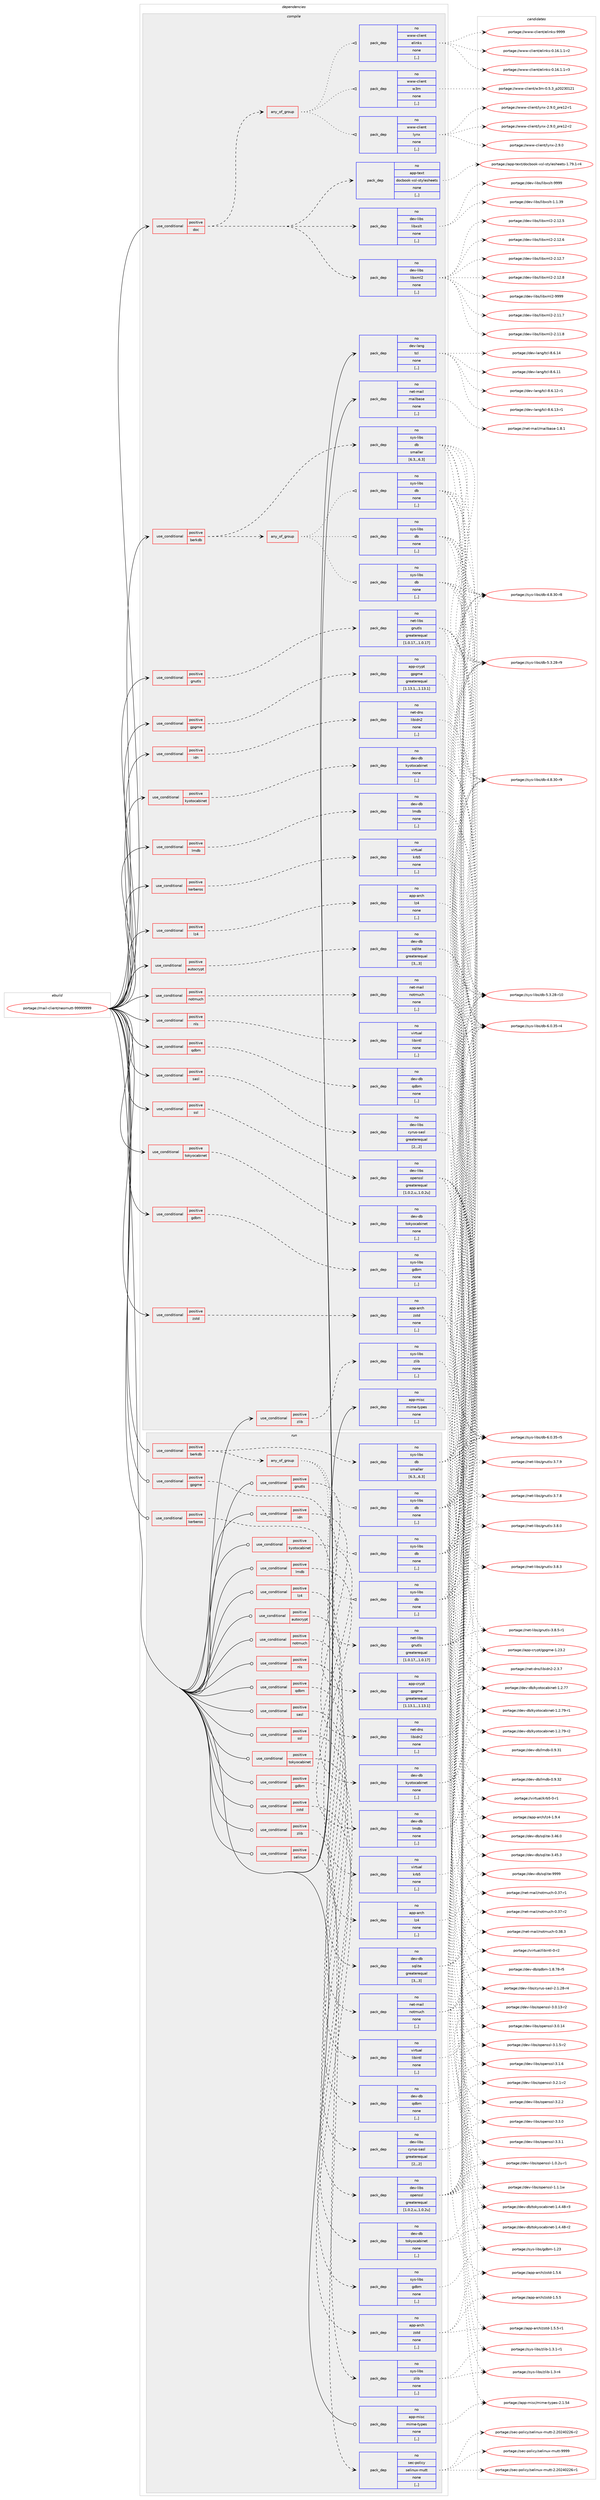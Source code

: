 digraph prolog {

# *************
# Graph options
# *************

newrank=true;
concentrate=true;
compound=true;
graph [rankdir=LR,fontname=Helvetica,fontsize=10,ranksep=1.5];#, ranksep=2.5, nodesep=0.2];
edge  [arrowhead=vee];
node  [fontname=Helvetica,fontsize=10];

# **********
# The ebuild
# **********

subgraph cluster_leftcol {
color=gray;
rank=same;
label=<<i>ebuild</i>>;
id [label="portage://mail-client/neomutt-99999999", color=red, width=4, href="../mail-client/neomutt-99999999.svg"];
}

# ****************
# The dependencies
# ****************

subgraph cluster_midcol {
color=gray;
label=<<i>dependencies</i>>;
subgraph cluster_compile {
fillcolor="#eeeeee";
style=filled;
label=<<i>compile</i>>;
subgraph cond68209 {
dependency271337 [label=<<TABLE BORDER="0" CELLBORDER="1" CELLSPACING="0" CELLPADDING="4"><TR><TD ROWSPAN="3" CELLPADDING="10">use_conditional</TD></TR><TR><TD>positive</TD></TR><TR><TD>autocrypt</TD></TR></TABLE>>, shape=none, color=red];
subgraph pack200928 {
dependency271338 [label=<<TABLE BORDER="0" CELLBORDER="1" CELLSPACING="0" CELLPADDING="4" WIDTH="220"><TR><TD ROWSPAN="6" CELLPADDING="30">pack_dep</TD></TR><TR><TD WIDTH="110">no</TD></TR><TR><TD>dev-db</TD></TR><TR><TD>sqlite</TD></TR><TR><TD>greaterequal</TD></TR><TR><TD>[3,,,3]</TD></TR></TABLE>>, shape=none, color=blue];
}
dependency271337:e -> dependency271338:w [weight=20,style="dashed",arrowhead="vee"];
}
id:e -> dependency271337:w [weight=20,style="solid",arrowhead="vee"];
subgraph cond68210 {
dependency271339 [label=<<TABLE BORDER="0" CELLBORDER="1" CELLSPACING="0" CELLPADDING="4"><TR><TD ROWSPAN="3" CELLPADDING="10">use_conditional</TD></TR><TR><TD>positive</TD></TR><TR><TD>berkdb</TD></TR></TABLE>>, shape=none, color=red];
subgraph any2047 {
dependency271340 [label=<<TABLE BORDER="0" CELLBORDER="1" CELLSPACING="0" CELLPADDING="4"><TR><TD CELLPADDING="10">any_of_group</TD></TR></TABLE>>, shape=none, color=red];subgraph pack200929 {
dependency271341 [label=<<TABLE BORDER="0" CELLBORDER="1" CELLSPACING="0" CELLPADDING="4" WIDTH="220"><TR><TD ROWSPAN="6" CELLPADDING="30">pack_dep</TD></TR><TR><TD WIDTH="110">no</TD></TR><TR><TD>sys-libs</TD></TR><TR><TD>db</TD></TR><TR><TD>none</TD></TR><TR><TD>[,,]</TD></TR></TABLE>>, shape=none, color=blue];
}
dependency271340:e -> dependency271341:w [weight=20,style="dotted",arrowhead="oinv"];
subgraph pack200930 {
dependency271342 [label=<<TABLE BORDER="0" CELLBORDER="1" CELLSPACING="0" CELLPADDING="4" WIDTH="220"><TR><TD ROWSPAN="6" CELLPADDING="30">pack_dep</TD></TR><TR><TD WIDTH="110">no</TD></TR><TR><TD>sys-libs</TD></TR><TR><TD>db</TD></TR><TR><TD>none</TD></TR><TR><TD>[,,]</TD></TR></TABLE>>, shape=none, color=blue];
}
dependency271340:e -> dependency271342:w [weight=20,style="dotted",arrowhead="oinv"];
subgraph pack200931 {
dependency271343 [label=<<TABLE BORDER="0" CELLBORDER="1" CELLSPACING="0" CELLPADDING="4" WIDTH="220"><TR><TD ROWSPAN="6" CELLPADDING="30">pack_dep</TD></TR><TR><TD WIDTH="110">no</TD></TR><TR><TD>sys-libs</TD></TR><TR><TD>db</TD></TR><TR><TD>none</TD></TR><TR><TD>[,,]</TD></TR></TABLE>>, shape=none, color=blue];
}
dependency271340:e -> dependency271343:w [weight=20,style="dotted",arrowhead="oinv"];
}
dependency271339:e -> dependency271340:w [weight=20,style="dashed",arrowhead="vee"];
subgraph pack200932 {
dependency271344 [label=<<TABLE BORDER="0" CELLBORDER="1" CELLSPACING="0" CELLPADDING="4" WIDTH="220"><TR><TD ROWSPAN="6" CELLPADDING="30">pack_dep</TD></TR><TR><TD WIDTH="110">no</TD></TR><TR><TD>sys-libs</TD></TR><TR><TD>db</TD></TR><TR><TD>smaller</TD></TR><TR><TD>[6.3,,,6.3]</TD></TR></TABLE>>, shape=none, color=blue];
}
dependency271339:e -> dependency271344:w [weight=20,style="dashed",arrowhead="vee"];
}
id:e -> dependency271339:w [weight=20,style="solid",arrowhead="vee"];
subgraph cond68211 {
dependency271345 [label=<<TABLE BORDER="0" CELLBORDER="1" CELLSPACING="0" CELLPADDING="4"><TR><TD ROWSPAN="3" CELLPADDING="10">use_conditional</TD></TR><TR><TD>positive</TD></TR><TR><TD>doc</TD></TR></TABLE>>, shape=none, color=red];
subgraph pack200933 {
dependency271346 [label=<<TABLE BORDER="0" CELLBORDER="1" CELLSPACING="0" CELLPADDING="4" WIDTH="220"><TR><TD ROWSPAN="6" CELLPADDING="30">pack_dep</TD></TR><TR><TD WIDTH="110">no</TD></TR><TR><TD>dev-libs</TD></TR><TR><TD>libxml2</TD></TR><TR><TD>none</TD></TR><TR><TD>[,,]</TD></TR></TABLE>>, shape=none, color=blue];
}
dependency271345:e -> dependency271346:w [weight=20,style="dashed",arrowhead="vee"];
subgraph pack200934 {
dependency271347 [label=<<TABLE BORDER="0" CELLBORDER="1" CELLSPACING="0" CELLPADDING="4" WIDTH="220"><TR><TD ROWSPAN="6" CELLPADDING="30">pack_dep</TD></TR><TR><TD WIDTH="110">no</TD></TR><TR><TD>dev-libs</TD></TR><TR><TD>libxslt</TD></TR><TR><TD>none</TD></TR><TR><TD>[,,]</TD></TR></TABLE>>, shape=none, color=blue];
}
dependency271345:e -> dependency271347:w [weight=20,style="dashed",arrowhead="vee"];
subgraph pack200935 {
dependency271348 [label=<<TABLE BORDER="0" CELLBORDER="1" CELLSPACING="0" CELLPADDING="4" WIDTH="220"><TR><TD ROWSPAN="6" CELLPADDING="30">pack_dep</TD></TR><TR><TD WIDTH="110">no</TD></TR><TR><TD>app-text</TD></TR><TR><TD>docbook-xsl-stylesheets</TD></TR><TR><TD>none</TD></TR><TR><TD>[,,]</TD></TR></TABLE>>, shape=none, color=blue];
}
dependency271345:e -> dependency271348:w [weight=20,style="dashed",arrowhead="vee"];
subgraph any2048 {
dependency271349 [label=<<TABLE BORDER="0" CELLBORDER="1" CELLSPACING="0" CELLPADDING="4"><TR><TD CELLPADDING="10">any_of_group</TD></TR></TABLE>>, shape=none, color=red];subgraph pack200936 {
dependency271350 [label=<<TABLE BORDER="0" CELLBORDER="1" CELLSPACING="0" CELLPADDING="4" WIDTH="220"><TR><TD ROWSPAN="6" CELLPADDING="30">pack_dep</TD></TR><TR><TD WIDTH="110">no</TD></TR><TR><TD>www-client</TD></TR><TR><TD>lynx</TD></TR><TR><TD>none</TD></TR><TR><TD>[,,]</TD></TR></TABLE>>, shape=none, color=blue];
}
dependency271349:e -> dependency271350:w [weight=20,style="dotted",arrowhead="oinv"];
subgraph pack200937 {
dependency271351 [label=<<TABLE BORDER="0" CELLBORDER="1" CELLSPACING="0" CELLPADDING="4" WIDTH="220"><TR><TD ROWSPAN="6" CELLPADDING="30">pack_dep</TD></TR><TR><TD WIDTH="110">no</TD></TR><TR><TD>www-client</TD></TR><TR><TD>w3m</TD></TR><TR><TD>none</TD></TR><TR><TD>[,,]</TD></TR></TABLE>>, shape=none, color=blue];
}
dependency271349:e -> dependency271351:w [weight=20,style="dotted",arrowhead="oinv"];
subgraph pack200938 {
dependency271352 [label=<<TABLE BORDER="0" CELLBORDER="1" CELLSPACING="0" CELLPADDING="4" WIDTH="220"><TR><TD ROWSPAN="6" CELLPADDING="30">pack_dep</TD></TR><TR><TD WIDTH="110">no</TD></TR><TR><TD>www-client</TD></TR><TR><TD>elinks</TD></TR><TR><TD>none</TD></TR><TR><TD>[,,]</TD></TR></TABLE>>, shape=none, color=blue];
}
dependency271349:e -> dependency271352:w [weight=20,style="dotted",arrowhead="oinv"];
}
dependency271345:e -> dependency271349:w [weight=20,style="dashed",arrowhead="vee"];
}
id:e -> dependency271345:w [weight=20,style="solid",arrowhead="vee"];
subgraph cond68212 {
dependency271353 [label=<<TABLE BORDER="0" CELLBORDER="1" CELLSPACING="0" CELLPADDING="4"><TR><TD ROWSPAN="3" CELLPADDING="10">use_conditional</TD></TR><TR><TD>positive</TD></TR><TR><TD>gdbm</TD></TR></TABLE>>, shape=none, color=red];
subgraph pack200939 {
dependency271354 [label=<<TABLE BORDER="0" CELLBORDER="1" CELLSPACING="0" CELLPADDING="4" WIDTH="220"><TR><TD ROWSPAN="6" CELLPADDING="30">pack_dep</TD></TR><TR><TD WIDTH="110">no</TD></TR><TR><TD>sys-libs</TD></TR><TR><TD>gdbm</TD></TR><TR><TD>none</TD></TR><TR><TD>[,,]</TD></TR></TABLE>>, shape=none, color=blue];
}
dependency271353:e -> dependency271354:w [weight=20,style="dashed",arrowhead="vee"];
}
id:e -> dependency271353:w [weight=20,style="solid",arrowhead="vee"];
subgraph cond68213 {
dependency271355 [label=<<TABLE BORDER="0" CELLBORDER="1" CELLSPACING="0" CELLPADDING="4"><TR><TD ROWSPAN="3" CELLPADDING="10">use_conditional</TD></TR><TR><TD>positive</TD></TR><TR><TD>gnutls</TD></TR></TABLE>>, shape=none, color=red];
subgraph pack200940 {
dependency271356 [label=<<TABLE BORDER="0" CELLBORDER="1" CELLSPACING="0" CELLPADDING="4" WIDTH="220"><TR><TD ROWSPAN="6" CELLPADDING="30">pack_dep</TD></TR><TR><TD WIDTH="110">no</TD></TR><TR><TD>net-libs</TD></TR><TR><TD>gnutls</TD></TR><TR><TD>greaterequal</TD></TR><TR><TD>[1.0.17,,,1.0.17]</TD></TR></TABLE>>, shape=none, color=blue];
}
dependency271355:e -> dependency271356:w [weight=20,style="dashed",arrowhead="vee"];
}
id:e -> dependency271355:w [weight=20,style="solid",arrowhead="vee"];
subgraph cond68214 {
dependency271357 [label=<<TABLE BORDER="0" CELLBORDER="1" CELLSPACING="0" CELLPADDING="4"><TR><TD ROWSPAN="3" CELLPADDING="10">use_conditional</TD></TR><TR><TD>positive</TD></TR><TR><TD>gpgme</TD></TR></TABLE>>, shape=none, color=red];
subgraph pack200941 {
dependency271358 [label=<<TABLE BORDER="0" CELLBORDER="1" CELLSPACING="0" CELLPADDING="4" WIDTH="220"><TR><TD ROWSPAN="6" CELLPADDING="30">pack_dep</TD></TR><TR><TD WIDTH="110">no</TD></TR><TR><TD>app-crypt</TD></TR><TR><TD>gpgme</TD></TR><TR><TD>greaterequal</TD></TR><TR><TD>[1.13.1,,,1.13.1]</TD></TR></TABLE>>, shape=none, color=blue];
}
dependency271357:e -> dependency271358:w [weight=20,style="dashed",arrowhead="vee"];
}
id:e -> dependency271357:w [weight=20,style="solid",arrowhead="vee"];
subgraph cond68215 {
dependency271359 [label=<<TABLE BORDER="0" CELLBORDER="1" CELLSPACING="0" CELLPADDING="4"><TR><TD ROWSPAN="3" CELLPADDING="10">use_conditional</TD></TR><TR><TD>positive</TD></TR><TR><TD>idn</TD></TR></TABLE>>, shape=none, color=red];
subgraph pack200942 {
dependency271360 [label=<<TABLE BORDER="0" CELLBORDER="1" CELLSPACING="0" CELLPADDING="4" WIDTH="220"><TR><TD ROWSPAN="6" CELLPADDING="30">pack_dep</TD></TR><TR><TD WIDTH="110">no</TD></TR><TR><TD>net-dns</TD></TR><TR><TD>libidn2</TD></TR><TR><TD>none</TD></TR><TR><TD>[,,]</TD></TR></TABLE>>, shape=none, color=blue];
}
dependency271359:e -> dependency271360:w [weight=20,style="dashed",arrowhead="vee"];
}
id:e -> dependency271359:w [weight=20,style="solid",arrowhead="vee"];
subgraph cond68216 {
dependency271361 [label=<<TABLE BORDER="0" CELLBORDER="1" CELLSPACING="0" CELLPADDING="4"><TR><TD ROWSPAN="3" CELLPADDING="10">use_conditional</TD></TR><TR><TD>positive</TD></TR><TR><TD>kerberos</TD></TR></TABLE>>, shape=none, color=red];
subgraph pack200943 {
dependency271362 [label=<<TABLE BORDER="0" CELLBORDER="1" CELLSPACING="0" CELLPADDING="4" WIDTH="220"><TR><TD ROWSPAN="6" CELLPADDING="30">pack_dep</TD></TR><TR><TD WIDTH="110">no</TD></TR><TR><TD>virtual</TD></TR><TR><TD>krb5</TD></TR><TR><TD>none</TD></TR><TR><TD>[,,]</TD></TR></TABLE>>, shape=none, color=blue];
}
dependency271361:e -> dependency271362:w [weight=20,style="dashed",arrowhead="vee"];
}
id:e -> dependency271361:w [weight=20,style="solid",arrowhead="vee"];
subgraph cond68217 {
dependency271363 [label=<<TABLE BORDER="0" CELLBORDER="1" CELLSPACING="0" CELLPADDING="4"><TR><TD ROWSPAN="3" CELLPADDING="10">use_conditional</TD></TR><TR><TD>positive</TD></TR><TR><TD>kyotocabinet</TD></TR></TABLE>>, shape=none, color=red];
subgraph pack200944 {
dependency271364 [label=<<TABLE BORDER="0" CELLBORDER="1" CELLSPACING="0" CELLPADDING="4" WIDTH="220"><TR><TD ROWSPAN="6" CELLPADDING="30">pack_dep</TD></TR><TR><TD WIDTH="110">no</TD></TR><TR><TD>dev-db</TD></TR><TR><TD>kyotocabinet</TD></TR><TR><TD>none</TD></TR><TR><TD>[,,]</TD></TR></TABLE>>, shape=none, color=blue];
}
dependency271363:e -> dependency271364:w [weight=20,style="dashed",arrowhead="vee"];
}
id:e -> dependency271363:w [weight=20,style="solid",arrowhead="vee"];
subgraph cond68218 {
dependency271365 [label=<<TABLE BORDER="0" CELLBORDER="1" CELLSPACING="0" CELLPADDING="4"><TR><TD ROWSPAN="3" CELLPADDING="10">use_conditional</TD></TR><TR><TD>positive</TD></TR><TR><TD>lmdb</TD></TR></TABLE>>, shape=none, color=red];
subgraph pack200945 {
dependency271366 [label=<<TABLE BORDER="0" CELLBORDER="1" CELLSPACING="0" CELLPADDING="4" WIDTH="220"><TR><TD ROWSPAN="6" CELLPADDING="30">pack_dep</TD></TR><TR><TD WIDTH="110">no</TD></TR><TR><TD>dev-db</TD></TR><TR><TD>lmdb</TD></TR><TR><TD>none</TD></TR><TR><TD>[,,]</TD></TR></TABLE>>, shape=none, color=blue];
}
dependency271365:e -> dependency271366:w [weight=20,style="dashed",arrowhead="vee"];
}
id:e -> dependency271365:w [weight=20,style="solid",arrowhead="vee"];
subgraph cond68219 {
dependency271367 [label=<<TABLE BORDER="0" CELLBORDER="1" CELLSPACING="0" CELLPADDING="4"><TR><TD ROWSPAN="3" CELLPADDING="10">use_conditional</TD></TR><TR><TD>positive</TD></TR><TR><TD>lz4</TD></TR></TABLE>>, shape=none, color=red];
subgraph pack200946 {
dependency271368 [label=<<TABLE BORDER="0" CELLBORDER="1" CELLSPACING="0" CELLPADDING="4" WIDTH="220"><TR><TD ROWSPAN="6" CELLPADDING="30">pack_dep</TD></TR><TR><TD WIDTH="110">no</TD></TR><TR><TD>app-arch</TD></TR><TR><TD>lz4</TD></TR><TR><TD>none</TD></TR><TR><TD>[,,]</TD></TR></TABLE>>, shape=none, color=blue];
}
dependency271367:e -> dependency271368:w [weight=20,style="dashed",arrowhead="vee"];
}
id:e -> dependency271367:w [weight=20,style="solid",arrowhead="vee"];
subgraph cond68220 {
dependency271369 [label=<<TABLE BORDER="0" CELLBORDER="1" CELLSPACING="0" CELLPADDING="4"><TR><TD ROWSPAN="3" CELLPADDING="10">use_conditional</TD></TR><TR><TD>positive</TD></TR><TR><TD>nls</TD></TR></TABLE>>, shape=none, color=red];
subgraph pack200947 {
dependency271370 [label=<<TABLE BORDER="0" CELLBORDER="1" CELLSPACING="0" CELLPADDING="4" WIDTH="220"><TR><TD ROWSPAN="6" CELLPADDING="30">pack_dep</TD></TR><TR><TD WIDTH="110">no</TD></TR><TR><TD>virtual</TD></TR><TR><TD>libintl</TD></TR><TR><TD>none</TD></TR><TR><TD>[,,]</TD></TR></TABLE>>, shape=none, color=blue];
}
dependency271369:e -> dependency271370:w [weight=20,style="dashed",arrowhead="vee"];
}
id:e -> dependency271369:w [weight=20,style="solid",arrowhead="vee"];
subgraph cond68221 {
dependency271371 [label=<<TABLE BORDER="0" CELLBORDER="1" CELLSPACING="0" CELLPADDING="4"><TR><TD ROWSPAN="3" CELLPADDING="10">use_conditional</TD></TR><TR><TD>positive</TD></TR><TR><TD>notmuch</TD></TR></TABLE>>, shape=none, color=red];
subgraph pack200948 {
dependency271372 [label=<<TABLE BORDER="0" CELLBORDER="1" CELLSPACING="0" CELLPADDING="4" WIDTH="220"><TR><TD ROWSPAN="6" CELLPADDING="30">pack_dep</TD></TR><TR><TD WIDTH="110">no</TD></TR><TR><TD>net-mail</TD></TR><TR><TD>notmuch</TD></TR><TR><TD>none</TD></TR><TR><TD>[,,]</TD></TR></TABLE>>, shape=none, color=blue];
}
dependency271371:e -> dependency271372:w [weight=20,style="dashed",arrowhead="vee"];
}
id:e -> dependency271371:w [weight=20,style="solid",arrowhead="vee"];
subgraph cond68222 {
dependency271373 [label=<<TABLE BORDER="0" CELLBORDER="1" CELLSPACING="0" CELLPADDING="4"><TR><TD ROWSPAN="3" CELLPADDING="10">use_conditional</TD></TR><TR><TD>positive</TD></TR><TR><TD>qdbm</TD></TR></TABLE>>, shape=none, color=red];
subgraph pack200949 {
dependency271374 [label=<<TABLE BORDER="0" CELLBORDER="1" CELLSPACING="0" CELLPADDING="4" WIDTH="220"><TR><TD ROWSPAN="6" CELLPADDING="30">pack_dep</TD></TR><TR><TD WIDTH="110">no</TD></TR><TR><TD>dev-db</TD></TR><TR><TD>qdbm</TD></TR><TR><TD>none</TD></TR><TR><TD>[,,]</TD></TR></TABLE>>, shape=none, color=blue];
}
dependency271373:e -> dependency271374:w [weight=20,style="dashed",arrowhead="vee"];
}
id:e -> dependency271373:w [weight=20,style="solid",arrowhead="vee"];
subgraph cond68223 {
dependency271375 [label=<<TABLE BORDER="0" CELLBORDER="1" CELLSPACING="0" CELLPADDING="4"><TR><TD ROWSPAN="3" CELLPADDING="10">use_conditional</TD></TR><TR><TD>positive</TD></TR><TR><TD>sasl</TD></TR></TABLE>>, shape=none, color=red];
subgraph pack200950 {
dependency271376 [label=<<TABLE BORDER="0" CELLBORDER="1" CELLSPACING="0" CELLPADDING="4" WIDTH="220"><TR><TD ROWSPAN="6" CELLPADDING="30">pack_dep</TD></TR><TR><TD WIDTH="110">no</TD></TR><TR><TD>dev-libs</TD></TR><TR><TD>cyrus-sasl</TD></TR><TR><TD>greaterequal</TD></TR><TR><TD>[2,,,2]</TD></TR></TABLE>>, shape=none, color=blue];
}
dependency271375:e -> dependency271376:w [weight=20,style="dashed",arrowhead="vee"];
}
id:e -> dependency271375:w [weight=20,style="solid",arrowhead="vee"];
subgraph cond68224 {
dependency271377 [label=<<TABLE BORDER="0" CELLBORDER="1" CELLSPACING="0" CELLPADDING="4"><TR><TD ROWSPAN="3" CELLPADDING="10">use_conditional</TD></TR><TR><TD>positive</TD></TR><TR><TD>ssl</TD></TR></TABLE>>, shape=none, color=red];
subgraph pack200951 {
dependency271378 [label=<<TABLE BORDER="0" CELLBORDER="1" CELLSPACING="0" CELLPADDING="4" WIDTH="220"><TR><TD ROWSPAN="6" CELLPADDING="30">pack_dep</TD></TR><TR><TD WIDTH="110">no</TD></TR><TR><TD>dev-libs</TD></TR><TR><TD>openssl</TD></TR><TR><TD>greaterequal</TD></TR><TR><TD>[1.0.2,u,,1.0.2u]</TD></TR></TABLE>>, shape=none, color=blue];
}
dependency271377:e -> dependency271378:w [weight=20,style="dashed",arrowhead="vee"];
}
id:e -> dependency271377:w [weight=20,style="solid",arrowhead="vee"];
subgraph cond68225 {
dependency271379 [label=<<TABLE BORDER="0" CELLBORDER="1" CELLSPACING="0" CELLPADDING="4"><TR><TD ROWSPAN="3" CELLPADDING="10">use_conditional</TD></TR><TR><TD>positive</TD></TR><TR><TD>tokyocabinet</TD></TR></TABLE>>, shape=none, color=red];
subgraph pack200952 {
dependency271380 [label=<<TABLE BORDER="0" CELLBORDER="1" CELLSPACING="0" CELLPADDING="4" WIDTH="220"><TR><TD ROWSPAN="6" CELLPADDING="30">pack_dep</TD></TR><TR><TD WIDTH="110">no</TD></TR><TR><TD>dev-db</TD></TR><TR><TD>tokyocabinet</TD></TR><TR><TD>none</TD></TR><TR><TD>[,,]</TD></TR></TABLE>>, shape=none, color=blue];
}
dependency271379:e -> dependency271380:w [weight=20,style="dashed",arrowhead="vee"];
}
id:e -> dependency271379:w [weight=20,style="solid",arrowhead="vee"];
subgraph cond68226 {
dependency271381 [label=<<TABLE BORDER="0" CELLBORDER="1" CELLSPACING="0" CELLPADDING="4"><TR><TD ROWSPAN="3" CELLPADDING="10">use_conditional</TD></TR><TR><TD>positive</TD></TR><TR><TD>zlib</TD></TR></TABLE>>, shape=none, color=red];
subgraph pack200953 {
dependency271382 [label=<<TABLE BORDER="0" CELLBORDER="1" CELLSPACING="0" CELLPADDING="4" WIDTH="220"><TR><TD ROWSPAN="6" CELLPADDING="30">pack_dep</TD></TR><TR><TD WIDTH="110">no</TD></TR><TR><TD>sys-libs</TD></TR><TR><TD>zlib</TD></TR><TR><TD>none</TD></TR><TR><TD>[,,]</TD></TR></TABLE>>, shape=none, color=blue];
}
dependency271381:e -> dependency271382:w [weight=20,style="dashed",arrowhead="vee"];
}
id:e -> dependency271381:w [weight=20,style="solid",arrowhead="vee"];
subgraph cond68227 {
dependency271383 [label=<<TABLE BORDER="0" CELLBORDER="1" CELLSPACING="0" CELLPADDING="4"><TR><TD ROWSPAN="3" CELLPADDING="10">use_conditional</TD></TR><TR><TD>positive</TD></TR><TR><TD>zstd</TD></TR></TABLE>>, shape=none, color=red];
subgraph pack200954 {
dependency271384 [label=<<TABLE BORDER="0" CELLBORDER="1" CELLSPACING="0" CELLPADDING="4" WIDTH="220"><TR><TD ROWSPAN="6" CELLPADDING="30">pack_dep</TD></TR><TR><TD WIDTH="110">no</TD></TR><TR><TD>app-arch</TD></TR><TR><TD>zstd</TD></TR><TR><TD>none</TD></TR><TR><TD>[,,]</TD></TR></TABLE>>, shape=none, color=blue];
}
dependency271383:e -> dependency271384:w [weight=20,style="dashed",arrowhead="vee"];
}
id:e -> dependency271383:w [weight=20,style="solid",arrowhead="vee"];
subgraph pack200955 {
dependency271385 [label=<<TABLE BORDER="0" CELLBORDER="1" CELLSPACING="0" CELLPADDING="4" WIDTH="220"><TR><TD ROWSPAN="6" CELLPADDING="30">pack_dep</TD></TR><TR><TD WIDTH="110">no</TD></TR><TR><TD>app-misc</TD></TR><TR><TD>mime-types</TD></TR><TR><TD>none</TD></TR><TR><TD>[,,]</TD></TR></TABLE>>, shape=none, color=blue];
}
id:e -> dependency271385:w [weight=20,style="solid",arrowhead="vee"];
subgraph pack200956 {
dependency271386 [label=<<TABLE BORDER="0" CELLBORDER="1" CELLSPACING="0" CELLPADDING="4" WIDTH="220"><TR><TD ROWSPAN="6" CELLPADDING="30">pack_dep</TD></TR><TR><TD WIDTH="110">no</TD></TR><TR><TD>dev-lang</TD></TR><TR><TD>tcl</TD></TR><TR><TD>none</TD></TR><TR><TD>[,,]</TD></TR></TABLE>>, shape=none, color=blue];
}
id:e -> dependency271386:w [weight=20,style="solid",arrowhead="vee"];
subgraph pack200957 {
dependency271387 [label=<<TABLE BORDER="0" CELLBORDER="1" CELLSPACING="0" CELLPADDING="4" WIDTH="220"><TR><TD ROWSPAN="6" CELLPADDING="30">pack_dep</TD></TR><TR><TD WIDTH="110">no</TD></TR><TR><TD>net-mail</TD></TR><TR><TD>mailbase</TD></TR><TR><TD>none</TD></TR><TR><TD>[,,]</TD></TR></TABLE>>, shape=none, color=blue];
}
id:e -> dependency271387:w [weight=20,style="solid",arrowhead="vee"];
}
subgraph cluster_compileandrun {
fillcolor="#eeeeee";
style=filled;
label=<<i>compile and run</i>>;
}
subgraph cluster_run {
fillcolor="#eeeeee";
style=filled;
label=<<i>run</i>>;
subgraph cond68228 {
dependency271388 [label=<<TABLE BORDER="0" CELLBORDER="1" CELLSPACING="0" CELLPADDING="4"><TR><TD ROWSPAN="3" CELLPADDING="10">use_conditional</TD></TR><TR><TD>positive</TD></TR><TR><TD>autocrypt</TD></TR></TABLE>>, shape=none, color=red];
subgraph pack200958 {
dependency271389 [label=<<TABLE BORDER="0" CELLBORDER="1" CELLSPACING="0" CELLPADDING="4" WIDTH="220"><TR><TD ROWSPAN="6" CELLPADDING="30">pack_dep</TD></TR><TR><TD WIDTH="110">no</TD></TR><TR><TD>dev-db</TD></TR><TR><TD>sqlite</TD></TR><TR><TD>greaterequal</TD></TR><TR><TD>[3,,,3]</TD></TR></TABLE>>, shape=none, color=blue];
}
dependency271388:e -> dependency271389:w [weight=20,style="dashed",arrowhead="vee"];
}
id:e -> dependency271388:w [weight=20,style="solid",arrowhead="odot"];
subgraph cond68229 {
dependency271390 [label=<<TABLE BORDER="0" CELLBORDER="1" CELLSPACING="0" CELLPADDING="4"><TR><TD ROWSPAN="3" CELLPADDING="10">use_conditional</TD></TR><TR><TD>positive</TD></TR><TR><TD>berkdb</TD></TR></TABLE>>, shape=none, color=red];
subgraph any2049 {
dependency271391 [label=<<TABLE BORDER="0" CELLBORDER="1" CELLSPACING="0" CELLPADDING="4"><TR><TD CELLPADDING="10">any_of_group</TD></TR></TABLE>>, shape=none, color=red];subgraph pack200959 {
dependency271392 [label=<<TABLE BORDER="0" CELLBORDER="1" CELLSPACING="0" CELLPADDING="4" WIDTH="220"><TR><TD ROWSPAN="6" CELLPADDING="30">pack_dep</TD></TR><TR><TD WIDTH="110">no</TD></TR><TR><TD>sys-libs</TD></TR><TR><TD>db</TD></TR><TR><TD>none</TD></TR><TR><TD>[,,]</TD></TR></TABLE>>, shape=none, color=blue];
}
dependency271391:e -> dependency271392:w [weight=20,style="dotted",arrowhead="oinv"];
subgraph pack200960 {
dependency271393 [label=<<TABLE BORDER="0" CELLBORDER="1" CELLSPACING="0" CELLPADDING="4" WIDTH="220"><TR><TD ROWSPAN="6" CELLPADDING="30">pack_dep</TD></TR><TR><TD WIDTH="110">no</TD></TR><TR><TD>sys-libs</TD></TR><TR><TD>db</TD></TR><TR><TD>none</TD></TR><TR><TD>[,,]</TD></TR></TABLE>>, shape=none, color=blue];
}
dependency271391:e -> dependency271393:w [weight=20,style="dotted",arrowhead="oinv"];
subgraph pack200961 {
dependency271394 [label=<<TABLE BORDER="0" CELLBORDER="1" CELLSPACING="0" CELLPADDING="4" WIDTH="220"><TR><TD ROWSPAN="6" CELLPADDING="30">pack_dep</TD></TR><TR><TD WIDTH="110">no</TD></TR><TR><TD>sys-libs</TD></TR><TR><TD>db</TD></TR><TR><TD>none</TD></TR><TR><TD>[,,]</TD></TR></TABLE>>, shape=none, color=blue];
}
dependency271391:e -> dependency271394:w [weight=20,style="dotted",arrowhead="oinv"];
}
dependency271390:e -> dependency271391:w [weight=20,style="dashed",arrowhead="vee"];
subgraph pack200962 {
dependency271395 [label=<<TABLE BORDER="0" CELLBORDER="1" CELLSPACING="0" CELLPADDING="4" WIDTH="220"><TR><TD ROWSPAN="6" CELLPADDING="30">pack_dep</TD></TR><TR><TD WIDTH="110">no</TD></TR><TR><TD>sys-libs</TD></TR><TR><TD>db</TD></TR><TR><TD>smaller</TD></TR><TR><TD>[6.3,,,6.3]</TD></TR></TABLE>>, shape=none, color=blue];
}
dependency271390:e -> dependency271395:w [weight=20,style="dashed",arrowhead="vee"];
}
id:e -> dependency271390:w [weight=20,style="solid",arrowhead="odot"];
subgraph cond68230 {
dependency271396 [label=<<TABLE BORDER="0" CELLBORDER="1" CELLSPACING="0" CELLPADDING="4"><TR><TD ROWSPAN="3" CELLPADDING="10">use_conditional</TD></TR><TR><TD>positive</TD></TR><TR><TD>gdbm</TD></TR></TABLE>>, shape=none, color=red];
subgraph pack200963 {
dependency271397 [label=<<TABLE BORDER="0" CELLBORDER="1" CELLSPACING="0" CELLPADDING="4" WIDTH="220"><TR><TD ROWSPAN="6" CELLPADDING="30">pack_dep</TD></TR><TR><TD WIDTH="110">no</TD></TR><TR><TD>sys-libs</TD></TR><TR><TD>gdbm</TD></TR><TR><TD>none</TD></TR><TR><TD>[,,]</TD></TR></TABLE>>, shape=none, color=blue];
}
dependency271396:e -> dependency271397:w [weight=20,style="dashed",arrowhead="vee"];
}
id:e -> dependency271396:w [weight=20,style="solid",arrowhead="odot"];
subgraph cond68231 {
dependency271398 [label=<<TABLE BORDER="0" CELLBORDER="1" CELLSPACING="0" CELLPADDING="4"><TR><TD ROWSPAN="3" CELLPADDING="10">use_conditional</TD></TR><TR><TD>positive</TD></TR><TR><TD>gnutls</TD></TR></TABLE>>, shape=none, color=red];
subgraph pack200964 {
dependency271399 [label=<<TABLE BORDER="0" CELLBORDER="1" CELLSPACING="0" CELLPADDING="4" WIDTH="220"><TR><TD ROWSPAN="6" CELLPADDING="30">pack_dep</TD></TR><TR><TD WIDTH="110">no</TD></TR><TR><TD>net-libs</TD></TR><TR><TD>gnutls</TD></TR><TR><TD>greaterequal</TD></TR><TR><TD>[1.0.17,,,1.0.17]</TD></TR></TABLE>>, shape=none, color=blue];
}
dependency271398:e -> dependency271399:w [weight=20,style="dashed",arrowhead="vee"];
}
id:e -> dependency271398:w [weight=20,style="solid",arrowhead="odot"];
subgraph cond68232 {
dependency271400 [label=<<TABLE BORDER="0" CELLBORDER="1" CELLSPACING="0" CELLPADDING="4"><TR><TD ROWSPAN="3" CELLPADDING="10">use_conditional</TD></TR><TR><TD>positive</TD></TR><TR><TD>gpgme</TD></TR></TABLE>>, shape=none, color=red];
subgraph pack200965 {
dependency271401 [label=<<TABLE BORDER="0" CELLBORDER="1" CELLSPACING="0" CELLPADDING="4" WIDTH="220"><TR><TD ROWSPAN="6" CELLPADDING="30">pack_dep</TD></TR><TR><TD WIDTH="110">no</TD></TR><TR><TD>app-crypt</TD></TR><TR><TD>gpgme</TD></TR><TR><TD>greaterequal</TD></TR><TR><TD>[1.13.1,,,1.13.1]</TD></TR></TABLE>>, shape=none, color=blue];
}
dependency271400:e -> dependency271401:w [weight=20,style="dashed",arrowhead="vee"];
}
id:e -> dependency271400:w [weight=20,style="solid",arrowhead="odot"];
subgraph cond68233 {
dependency271402 [label=<<TABLE BORDER="0" CELLBORDER="1" CELLSPACING="0" CELLPADDING="4"><TR><TD ROWSPAN="3" CELLPADDING="10">use_conditional</TD></TR><TR><TD>positive</TD></TR><TR><TD>idn</TD></TR></TABLE>>, shape=none, color=red];
subgraph pack200966 {
dependency271403 [label=<<TABLE BORDER="0" CELLBORDER="1" CELLSPACING="0" CELLPADDING="4" WIDTH="220"><TR><TD ROWSPAN="6" CELLPADDING="30">pack_dep</TD></TR><TR><TD WIDTH="110">no</TD></TR><TR><TD>net-dns</TD></TR><TR><TD>libidn2</TD></TR><TR><TD>none</TD></TR><TR><TD>[,,]</TD></TR></TABLE>>, shape=none, color=blue];
}
dependency271402:e -> dependency271403:w [weight=20,style="dashed",arrowhead="vee"];
}
id:e -> dependency271402:w [weight=20,style="solid",arrowhead="odot"];
subgraph cond68234 {
dependency271404 [label=<<TABLE BORDER="0" CELLBORDER="1" CELLSPACING="0" CELLPADDING="4"><TR><TD ROWSPAN="3" CELLPADDING="10">use_conditional</TD></TR><TR><TD>positive</TD></TR><TR><TD>kerberos</TD></TR></TABLE>>, shape=none, color=red];
subgraph pack200967 {
dependency271405 [label=<<TABLE BORDER="0" CELLBORDER="1" CELLSPACING="0" CELLPADDING="4" WIDTH="220"><TR><TD ROWSPAN="6" CELLPADDING="30">pack_dep</TD></TR><TR><TD WIDTH="110">no</TD></TR><TR><TD>virtual</TD></TR><TR><TD>krb5</TD></TR><TR><TD>none</TD></TR><TR><TD>[,,]</TD></TR></TABLE>>, shape=none, color=blue];
}
dependency271404:e -> dependency271405:w [weight=20,style="dashed",arrowhead="vee"];
}
id:e -> dependency271404:w [weight=20,style="solid",arrowhead="odot"];
subgraph cond68235 {
dependency271406 [label=<<TABLE BORDER="0" CELLBORDER="1" CELLSPACING="0" CELLPADDING="4"><TR><TD ROWSPAN="3" CELLPADDING="10">use_conditional</TD></TR><TR><TD>positive</TD></TR><TR><TD>kyotocabinet</TD></TR></TABLE>>, shape=none, color=red];
subgraph pack200968 {
dependency271407 [label=<<TABLE BORDER="0" CELLBORDER="1" CELLSPACING="0" CELLPADDING="4" WIDTH="220"><TR><TD ROWSPAN="6" CELLPADDING="30">pack_dep</TD></TR><TR><TD WIDTH="110">no</TD></TR><TR><TD>dev-db</TD></TR><TR><TD>kyotocabinet</TD></TR><TR><TD>none</TD></TR><TR><TD>[,,]</TD></TR></TABLE>>, shape=none, color=blue];
}
dependency271406:e -> dependency271407:w [weight=20,style="dashed",arrowhead="vee"];
}
id:e -> dependency271406:w [weight=20,style="solid",arrowhead="odot"];
subgraph cond68236 {
dependency271408 [label=<<TABLE BORDER="0" CELLBORDER="1" CELLSPACING="0" CELLPADDING="4"><TR><TD ROWSPAN="3" CELLPADDING="10">use_conditional</TD></TR><TR><TD>positive</TD></TR><TR><TD>lmdb</TD></TR></TABLE>>, shape=none, color=red];
subgraph pack200969 {
dependency271409 [label=<<TABLE BORDER="0" CELLBORDER="1" CELLSPACING="0" CELLPADDING="4" WIDTH="220"><TR><TD ROWSPAN="6" CELLPADDING="30">pack_dep</TD></TR><TR><TD WIDTH="110">no</TD></TR><TR><TD>dev-db</TD></TR><TR><TD>lmdb</TD></TR><TR><TD>none</TD></TR><TR><TD>[,,]</TD></TR></TABLE>>, shape=none, color=blue];
}
dependency271408:e -> dependency271409:w [weight=20,style="dashed",arrowhead="vee"];
}
id:e -> dependency271408:w [weight=20,style="solid",arrowhead="odot"];
subgraph cond68237 {
dependency271410 [label=<<TABLE BORDER="0" CELLBORDER="1" CELLSPACING="0" CELLPADDING="4"><TR><TD ROWSPAN="3" CELLPADDING="10">use_conditional</TD></TR><TR><TD>positive</TD></TR><TR><TD>lz4</TD></TR></TABLE>>, shape=none, color=red];
subgraph pack200970 {
dependency271411 [label=<<TABLE BORDER="0" CELLBORDER="1" CELLSPACING="0" CELLPADDING="4" WIDTH="220"><TR><TD ROWSPAN="6" CELLPADDING="30">pack_dep</TD></TR><TR><TD WIDTH="110">no</TD></TR><TR><TD>app-arch</TD></TR><TR><TD>lz4</TD></TR><TR><TD>none</TD></TR><TR><TD>[,,]</TD></TR></TABLE>>, shape=none, color=blue];
}
dependency271410:e -> dependency271411:w [weight=20,style="dashed",arrowhead="vee"];
}
id:e -> dependency271410:w [weight=20,style="solid",arrowhead="odot"];
subgraph cond68238 {
dependency271412 [label=<<TABLE BORDER="0" CELLBORDER="1" CELLSPACING="0" CELLPADDING="4"><TR><TD ROWSPAN="3" CELLPADDING="10">use_conditional</TD></TR><TR><TD>positive</TD></TR><TR><TD>nls</TD></TR></TABLE>>, shape=none, color=red];
subgraph pack200971 {
dependency271413 [label=<<TABLE BORDER="0" CELLBORDER="1" CELLSPACING="0" CELLPADDING="4" WIDTH="220"><TR><TD ROWSPAN="6" CELLPADDING="30">pack_dep</TD></TR><TR><TD WIDTH="110">no</TD></TR><TR><TD>virtual</TD></TR><TR><TD>libintl</TD></TR><TR><TD>none</TD></TR><TR><TD>[,,]</TD></TR></TABLE>>, shape=none, color=blue];
}
dependency271412:e -> dependency271413:w [weight=20,style="dashed",arrowhead="vee"];
}
id:e -> dependency271412:w [weight=20,style="solid",arrowhead="odot"];
subgraph cond68239 {
dependency271414 [label=<<TABLE BORDER="0" CELLBORDER="1" CELLSPACING="0" CELLPADDING="4"><TR><TD ROWSPAN="3" CELLPADDING="10">use_conditional</TD></TR><TR><TD>positive</TD></TR><TR><TD>notmuch</TD></TR></TABLE>>, shape=none, color=red];
subgraph pack200972 {
dependency271415 [label=<<TABLE BORDER="0" CELLBORDER="1" CELLSPACING="0" CELLPADDING="4" WIDTH="220"><TR><TD ROWSPAN="6" CELLPADDING="30">pack_dep</TD></TR><TR><TD WIDTH="110">no</TD></TR><TR><TD>net-mail</TD></TR><TR><TD>notmuch</TD></TR><TR><TD>none</TD></TR><TR><TD>[,,]</TD></TR></TABLE>>, shape=none, color=blue];
}
dependency271414:e -> dependency271415:w [weight=20,style="dashed",arrowhead="vee"];
}
id:e -> dependency271414:w [weight=20,style="solid",arrowhead="odot"];
subgraph cond68240 {
dependency271416 [label=<<TABLE BORDER="0" CELLBORDER="1" CELLSPACING="0" CELLPADDING="4"><TR><TD ROWSPAN="3" CELLPADDING="10">use_conditional</TD></TR><TR><TD>positive</TD></TR><TR><TD>qdbm</TD></TR></TABLE>>, shape=none, color=red];
subgraph pack200973 {
dependency271417 [label=<<TABLE BORDER="0" CELLBORDER="1" CELLSPACING="0" CELLPADDING="4" WIDTH="220"><TR><TD ROWSPAN="6" CELLPADDING="30">pack_dep</TD></TR><TR><TD WIDTH="110">no</TD></TR><TR><TD>dev-db</TD></TR><TR><TD>qdbm</TD></TR><TR><TD>none</TD></TR><TR><TD>[,,]</TD></TR></TABLE>>, shape=none, color=blue];
}
dependency271416:e -> dependency271417:w [weight=20,style="dashed",arrowhead="vee"];
}
id:e -> dependency271416:w [weight=20,style="solid",arrowhead="odot"];
subgraph cond68241 {
dependency271418 [label=<<TABLE BORDER="0" CELLBORDER="1" CELLSPACING="0" CELLPADDING="4"><TR><TD ROWSPAN="3" CELLPADDING="10">use_conditional</TD></TR><TR><TD>positive</TD></TR><TR><TD>sasl</TD></TR></TABLE>>, shape=none, color=red];
subgraph pack200974 {
dependency271419 [label=<<TABLE BORDER="0" CELLBORDER="1" CELLSPACING="0" CELLPADDING="4" WIDTH="220"><TR><TD ROWSPAN="6" CELLPADDING="30">pack_dep</TD></TR><TR><TD WIDTH="110">no</TD></TR><TR><TD>dev-libs</TD></TR><TR><TD>cyrus-sasl</TD></TR><TR><TD>greaterequal</TD></TR><TR><TD>[2,,,2]</TD></TR></TABLE>>, shape=none, color=blue];
}
dependency271418:e -> dependency271419:w [weight=20,style="dashed",arrowhead="vee"];
}
id:e -> dependency271418:w [weight=20,style="solid",arrowhead="odot"];
subgraph cond68242 {
dependency271420 [label=<<TABLE BORDER="0" CELLBORDER="1" CELLSPACING="0" CELLPADDING="4"><TR><TD ROWSPAN="3" CELLPADDING="10">use_conditional</TD></TR><TR><TD>positive</TD></TR><TR><TD>selinux</TD></TR></TABLE>>, shape=none, color=red];
subgraph pack200975 {
dependency271421 [label=<<TABLE BORDER="0" CELLBORDER="1" CELLSPACING="0" CELLPADDING="4" WIDTH="220"><TR><TD ROWSPAN="6" CELLPADDING="30">pack_dep</TD></TR><TR><TD WIDTH="110">no</TD></TR><TR><TD>sec-policy</TD></TR><TR><TD>selinux-mutt</TD></TR><TR><TD>none</TD></TR><TR><TD>[,,]</TD></TR></TABLE>>, shape=none, color=blue];
}
dependency271420:e -> dependency271421:w [weight=20,style="dashed",arrowhead="vee"];
}
id:e -> dependency271420:w [weight=20,style="solid",arrowhead="odot"];
subgraph cond68243 {
dependency271422 [label=<<TABLE BORDER="0" CELLBORDER="1" CELLSPACING="0" CELLPADDING="4"><TR><TD ROWSPAN="3" CELLPADDING="10">use_conditional</TD></TR><TR><TD>positive</TD></TR><TR><TD>ssl</TD></TR></TABLE>>, shape=none, color=red];
subgraph pack200976 {
dependency271423 [label=<<TABLE BORDER="0" CELLBORDER="1" CELLSPACING="0" CELLPADDING="4" WIDTH="220"><TR><TD ROWSPAN="6" CELLPADDING="30">pack_dep</TD></TR><TR><TD WIDTH="110">no</TD></TR><TR><TD>dev-libs</TD></TR><TR><TD>openssl</TD></TR><TR><TD>greaterequal</TD></TR><TR><TD>[1.0.2,u,,1.0.2u]</TD></TR></TABLE>>, shape=none, color=blue];
}
dependency271422:e -> dependency271423:w [weight=20,style="dashed",arrowhead="vee"];
}
id:e -> dependency271422:w [weight=20,style="solid",arrowhead="odot"];
subgraph cond68244 {
dependency271424 [label=<<TABLE BORDER="0" CELLBORDER="1" CELLSPACING="0" CELLPADDING="4"><TR><TD ROWSPAN="3" CELLPADDING="10">use_conditional</TD></TR><TR><TD>positive</TD></TR><TR><TD>tokyocabinet</TD></TR></TABLE>>, shape=none, color=red];
subgraph pack200977 {
dependency271425 [label=<<TABLE BORDER="0" CELLBORDER="1" CELLSPACING="0" CELLPADDING="4" WIDTH="220"><TR><TD ROWSPAN="6" CELLPADDING="30">pack_dep</TD></TR><TR><TD WIDTH="110">no</TD></TR><TR><TD>dev-db</TD></TR><TR><TD>tokyocabinet</TD></TR><TR><TD>none</TD></TR><TR><TD>[,,]</TD></TR></TABLE>>, shape=none, color=blue];
}
dependency271424:e -> dependency271425:w [weight=20,style="dashed",arrowhead="vee"];
}
id:e -> dependency271424:w [weight=20,style="solid",arrowhead="odot"];
subgraph cond68245 {
dependency271426 [label=<<TABLE BORDER="0" CELLBORDER="1" CELLSPACING="0" CELLPADDING="4"><TR><TD ROWSPAN="3" CELLPADDING="10">use_conditional</TD></TR><TR><TD>positive</TD></TR><TR><TD>zlib</TD></TR></TABLE>>, shape=none, color=red];
subgraph pack200978 {
dependency271427 [label=<<TABLE BORDER="0" CELLBORDER="1" CELLSPACING="0" CELLPADDING="4" WIDTH="220"><TR><TD ROWSPAN="6" CELLPADDING="30">pack_dep</TD></TR><TR><TD WIDTH="110">no</TD></TR><TR><TD>sys-libs</TD></TR><TR><TD>zlib</TD></TR><TR><TD>none</TD></TR><TR><TD>[,,]</TD></TR></TABLE>>, shape=none, color=blue];
}
dependency271426:e -> dependency271427:w [weight=20,style="dashed",arrowhead="vee"];
}
id:e -> dependency271426:w [weight=20,style="solid",arrowhead="odot"];
subgraph cond68246 {
dependency271428 [label=<<TABLE BORDER="0" CELLBORDER="1" CELLSPACING="0" CELLPADDING="4"><TR><TD ROWSPAN="3" CELLPADDING="10">use_conditional</TD></TR><TR><TD>positive</TD></TR><TR><TD>zstd</TD></TR></TABLE>>, shape=none, color=red];
subgraph pack200979 {
dependency271429 [label=<<TABLE BORDER="0" CELLBORDER="1" CELLSPACING="0" CELLPADDING="4" WIDTH="220"><TR><TD ROWSPAN="6" CELLPADDING="30">pack_dep</TD></TR><TR><TD WIDTH="110">no</TD></TR><TR><TD>app-arch</TD></TR><TR><TD>zstd</TD></TR><TR><TD>none</TD></TR><TR><TD>[,,]</TD></TR></TABLE>>, shape=none, color=blue];
}
dependency271428:e -> dependency271429:w [weight=20,style="dashed",arrowhead="vee"];
}
id:e -> dependency271428:w [weight=20,style="solid",arrowhead="odot"];
subgraph pack200980 {
dependency271430 [label=<<TABLE BORDER="0" CELLBORDER="1" CELLSPACING="0" CELLPADDING="4" WIDTH="220"><TR><TD ROWSPAN="6" CELLPADDING="30">pack_dep</TD></TR><TR><TD WIDTH="110">no</TD></TR><TR><TD>app-misc</TD></TR><TR><TD>mime-types</TD></TR><TR><TD>none</TD></TR><TR><TD>[,,]</TD></TR></TABLE>>, shape=none, color=blue];
}
id:e -> dependency271430:w [weight=20,style="solid",arrowhead="odot"];
}
}

# **************
# The candidates
# **************

subgraph cluster_choices {
rank=same;
color=gray;
label=<<i>candidates</i>>;

subgraph choice200928 {
color=black;
nodesep=1;
choice10010111845100984711511310810511610145514652534651 [label="portage://dev-db/sqlite-3.45.3", color=red, width=4,href="../dev-db/sqlite-3.45.3.svg"];
choice10010111845100984711511310810511610145514652544648 [label="portage://dev-db/sqlite-3.46.0", color=red, width=4,href="../dev-db/sqlite-3.46.0.svg"];
choice1001011184510098471151131081051161014557575757 [label="portage://dev-db/sqlite-9999", color=red, width=4,href="../dev-db/sqlite-9999.svg"];
dependency271338:e -> choice10010111845100984711511310810511610145514652534651:w [style=dotted,weight="100"];
dependency271338:e -> choice10010111845100984711511310810511610145514652544648:w [style=dotted,weight="100"];
dependency271338:e -> choice1001011184510098471151131081051161014557575757:w [style=dotted,weight="100"];
}
subgraph choice200929 {
color=black;
nodesep=1;
choice11512111545108105981154710098455246564651484511456 [label="portage://sys-libs/db-4.8.30-r8", color=red, width=4,href="../sys-libs/db-4.8.30-r8.svg"];
choice11512111545108105981154710098455246564651484511457 [label="portage://sys-libs/db-4.8.30-r9", color=red, width=4,href="../sys-libs/db-4.8.30-r9.svg"];
choice1151211154510810598115471009845534651465056451144948 [label="portage://sys-libs/db-5.3.28-r10", color=red, width=4,href="../sys-libs/db-5.3.28-r10.svg"];
choice11512111545108105981154710098455346514650564511457 [label="portage://sys-libs/db-5.3.28-r9", color=red, width=4,href="../sys-libs/db-5.3.28-r9.svg"];
choice11512111545108105981154710098455446484651534511452 [label="portage://sys-libs/db-6.0.35-r4", color=red, width=4,href="../sys-libs/db-6.0.35-r4.svg"];
choice11512111545108105981154710098455446484651534511453 [label="portage://sys-libs/db-6.0.35-r5", color=red, width=4,href="../sys-libs/db-6.0.35-r5.svg"];
dependency271341:e -> choice11512111545108105981154710098455246564651484511456:w [style=dotted,weight="100"];
dependency271341:e -> choice11512111545108105981154710098455246564651484511457:w [style=dotted,weight="100"];
dependency271341:e -> choice1151211154510810598115471009845534651465056451144948:w [style=dotted,weight="100"];
dependency271341:e -> choice11512111545108105981154710098455346514650564511457:w [style=dotted,weight="100"];
dependency271341:e -> choice11512111545108105981154710098455446484651534511452:w [style=dotted,weight="100"];
dependency271341:e -> choice11512111545108105981154710098455446484651534511453:w [style=dotted,weight="100"];
}
subgraph choice200930 {
color=black;
nodesep=1;
choice11512111545108105981154710098455246564651484511456 [label="portage://sys-libs/db-4.8.30-r8", color=red, width=4,href="../sys-libs/db-4.8.30-r8.svg"];
choice11512111545108105981154710098455246564651484511457 [label="portage://sys-libs/db-4.8.30-r9", color=red, width=4,href="../sys-libs/db-4.8.30-r9.svg"];
choice1151211154510810598115471009845534651465056451144948 [label="portage://sys-libs/db-5.3.28-r10", color=red, width=4,href="../sys-libs/db-5.3.28-r10.svg"];
choice11512111545108105981154710098455346514650564511457 [label="portage://sys-libs/db-5.3.28-r9", color=red, width=4,href="../sys-libs/db-5.3.28-r9.svg"];
choice11512111545108105981154710098455446484651534511452 [label="portage://sys-libs/db-6.0.35-r4", color=red, width=4,href="../sys-libs/db-6.0.35-r4.svg"];
choice11512111545108105981154710098455446484651534511453 [label="portage://sys-libs/db-6.0.35-r5", color=red, width=4,href="../sys-libs/db-6.0.35-r5.svg"];
dependency271342:e -> choice11512111545108105981154710098455246564651484511456:w [style=dotted,weight="100"];
dependency271342:e -> choice11512111545108105981154710098455246564651484511457:w [style=dotted,weight="100"];
dependency271342:e -> choice1151211154510810598115471009845534651465056451144948:w [style=dotted,weight="100"];
dependency271342:e -> choice11512111545108105981154710098455346514650564511457:w [style=dotted,weight="100"];
dependency271342:e -> choice11512111545108105981154710098455446484651534511452:w [style=dotted,weight="100"];
dependency271342:e -> choice11512111545108105981154710098455446484651534511453:w [style=dotted,weight="100"];
}
subgraph choice200931 {
color=black;
nodesep=1;
choice11512111545108105981154710098455246564651484511456 [label="portage://sys-libs/db-4.8.30-r8", color=red, width=4,href="../sys-libs/db-4.8.30-r8.svg"];
choice11512111545108105981154710098455246564651484511457 [label="portage://sys-libs/db-4.8.30-r9", color=red, width=4,href="../sys-libs/db-4.8.30-r9.svg"];
choice1151211154510810598115471009845534651465056451144948 [label="portage://sys-libs/db-5.3.28-r10", color=red, width=4,href="../sys-libs/db-5.3.28-r10.svg"];
choice11512111545108105981154710098455346514650564511457 [label="portage://sys-libs/db-5.3.28-r9", color=red, width=4,href="../sys-libs/db-5.3.28-r9.svg"];
choice11512111545108105981154710098455446484651534511452 [label="portage://sys-libs/db-6.0.35-r4", color=red, width=4,href="../sys-libs/db-6.0.35-r4.svg"];
choice11512111545108105981154710098455446484651534511453 [label="portage://sys-libs/db-6.0.35-r5", color=red, width=4,href="../sys-libs/db-6.0.35-r5.svg"];
dependency271343:e -> choice11512111545108105981154710098455246564651484511456:w [style=dotted,weight="100"];
dependency271343:e -> choice11512111545108105981154710098455246564651484511457:w [style=dotted,weight="100"];
dependency271343:e -> choice1151211154510810598115471009845534651465056451144948:w [style=dotted,weight="100"];
dependency271343:e -> choice11512111545108105981154710098455346514650564511457:w [style=dotted,weight="100"];
dependency271343:e -> choice11512111545108105981154710098455446484651534511452:w [style=dotted,weight="100"];
dependency271343:e -> choice11512111545108105981154710098455446484651534511453:w [style=dotted,weight="100"];
}
subgraph choice200932 {
color=black;
nodesep=1;
choice11512111545108105981154710098455246564651484511456 [label="portage://sys-libs/db-4.8.30-r8", color=red, width=4,href="../sys-libs/db-4.8.30-r8.svg"];
choice11512111545108105981154710098455246564651484511457 [label="portage://sys-libs/db-4.8.30-r9", color=red, width=4,href="../sys-libs/db-4.8.30-r9.svg"];
choice1151211154510810598115471009845534651465056451144948 [label="portage://sys-libs/db-5.3.28-r10", color=red, width=4,href="../sys-libs/db-5.3.28-r10.svg"];
choice11512111545108105981154710098455346514650564511457 [label="portage://sys-libs/db-5.3.28-r9", color=red, width=4,href="../sys-libs/db-5.3.28-r9.svg"];
choice11512111545108105981154710098455446484651534511452 [label="portage://sys-libs/db-6.0.35-r4", color=red, width=4,href="../sys-libs/db-6.0.35-r4.svg"];
choice11512111545108105981154710098455446484651534511453 [label="portage://sys-libs/db-6.0.35-r5", color=red, width=4,href="../sys-libs/db-6.0.35-r5.svg"];
dependency271344:e -> choice11512111545108105981154710098455246564651484511456:w [style=dotted,weight="100"];
dependency271344:e -> choice11512111545108105981154710098455246564651484511457:w [style=dotted,weight="100"];
dependency271344:e -> choice1151211154510810598115471009845534651465056451144948:w [style=dotted,weight="100"];
dependency271344:e -> choice11512111545108105981154710098455346514650564511457:w [style=dotted,weight="100"];
dependency271344:e -> choice11512111545108105981154710098455446484651534511452:w [style=dotted,weight="100"];
dependency271344:e -> choice11512111545108105981154710098455446484651534511453:w [style=dotted,weight="100"];
}
subgraph choice200933 {
color=black;
nodesep=1;
choice100101118451081059811547108105981201091085045504649494655 [label="portage://dev-libs/libxml2-2.11.7", color=red, width=4,href="../dev-libs/libxml2-2.11.7.svg"];
choice100101118451081059811547108105981201091085045504649494656 [label="portage://dev-libs/libxml2-2.11.8", color=red, width=4,href="../dev-libs/libxml2-2.11.8.svg"];
choice100101118451081059811547108105981201091085045504649504653 [label="portage://dev-libs/libxml2-2.12.5", color=red, width=4,href="../dev-libs/libxml2-2.12.5.svg"];
choice100101118451081059811547108105981201091085045504649504654 [label="portage://dev-libs/libxml2-2.12.6", color=red, width=4,href="../dev-libs/libxml2-2.12.6.svg"];
choice100101118451081059811547108105981201091085045504649504655 [label="portage://dev-libs/libxml2-2.12.7", color=red, width=4,href="../dev-libs/libxml2-2.12.7.svg"];
choice100101118451081059811547108105981201091085045504649504656 [label="portage://dev-libs/libxml2-2.12.8", color=red, width=4,href="../dev-libs/libxml2-2.12.8.svg"];
choice10010111845108105981154710810598120109108504557575757 [label="portage://dev-libs/libxml2-9999", color=red, width=4,href="../dev-libs/libxml2-9999.svg"];
dependency271346:e -> choice100101118451081059811547108105981201091085045504649494655:w [style=dotted,weight="100"];
dependency271346:e -> choice100101118451081059811547108105981201091085045504649494656:w [style=dotted,weight="100"];
dependency271346:e -> choice100101118451081059811547108105981201091085045504649504653:w [style=dotted,weight="100"];
dependency271346:e -> choice100101118451081059811547108105981201091085045504649504654:w [style=dotted,weight="100"];
dependency271346:e -> choice100101118451081059811547108105981201091085045504649504655:w [style=dotted,weight="100"];
dependency271346:e -> choice100101118451081059811547108105981201091085045504649504656:w [style=dotted,weight="100"];
dependency271346:e -> choice10010111845108105981154710810598120109108504557575757:w [style=dotted,weight="100"];
}
subgraph choice200934 {
color=black;
nodesep=1;
choice1001011184510810598115471081059812011510811645494649465157 [label="portage://dev-libs/libxslt-1.1.39", color=red, width=4,href="../dev-libs/libxslt-1.1.39.svg"];
choice100101118451081059811547108105981201151081164557575757 [label="portage://dev-libs/libxslt-9999", color=red, width=4,href="../dev-libs/libxslt-9999.svg"];
dependency271347:e -> choice1001011184510810598115471081059812011510811645494649465157:w [style=dotted,weight="100"];
dependency271347:e -> choice100101118451081059811547108105981201151081164557575757:w [style=dotted,weight="100"];
}
subgraph choice200935 {
color=black;
nodesep=1;
choice97112112451161011201164710011199981111111074512011510845115116121108101115104101101116115454946555746494511452 [label="portage://app-text/docbook-xsl-stylesheets-1.79.1-r4", color=red, width=4,href="../app-text/docbook-xsl-stylesheets-1.79.1-r4.svg"];
dependency271348:e -> choice97112112451161011201164710011199981111111074512011510845115116121108101115104101101116115454946555746494511452:w [style=dotted,weight="100"];
}
subgraph choice200936 {
color=black;
nodesep=1;
choice119119119459910810510111011647108121110120455046574648 [label="portage://www-client/lynx-2.9.0", color=red, width=4,href="../www-client/lynx-2.9.0.svg"];
choice1191191194599108105101110116471081211101204550465746489511211410149504511449 [label="portage://www-client/lynx-2.9.0_pre12-r1", color=red, width=4,href="../www-client/lynx-2.9.0_pre12-r1.svg"];
choice1191191194599108105101110116471081211101204550465746489511211410149504511450 [label="portage://www-client/lynx-2.9.0_pre12-r2", color=red, width=4,href="../www-client/lynx-2.9.0_pre12-r2.svg"];
dependency271350:e -> choice119119119459910810510111011647108121110120455046574648:w [style=dotted,weight="100"];
dependency271350:e -> choice1191191194599108105101110116471081211101204550465746489511211410149504511449:w [style=dotted,weight="100"];
dependency271350:e -> choice1191191194599108105101110116471081211101204550465746489511211410149504511450:w [style=dotted,weight="100"];
}
subgraph choice200937 {
color=black;
nodesep=1;
choice11911911945991081051011101164711951109454846534651951125048505148495049 [label="portage://www-client/w3m-0.5.3_p20230121", color=red, width=4,href="../www-client/w3m-0.5.3_p20230121.svg"];
dependency271351:e -> choice11911911945991081051011101164711951109454846534651951125048505148495049:w [style=dotted,weight="100"];
}
subgraph choice200938 {
color=black;
nodesep=1;
choice1191191194599108105101110116471011081051101071154548464954464946494511450 [label="portage://www-client/elinks-0.16.1.1-r2", color=red, width=4,href="../www-client/elinks-0.16.1.1-r2.svg"];
choice1191191194599108105101110116471011081051101071154548464954464946494511451 [label="portage://www-client/elinks-0.16.1.1-r3", color=red, width=4,href="../www-client/elinks-0.16.1.1-r3.svg"];
choice1191191194599108105101110116471011081051101071154557575757 [label="portage://www-client/elinks-9999", color=red, width=4,href="../www-client/elinks-9999.svg"];
dependency271352:e -> choice1191191194599108105101110116471011081051101071154548464954464946494511450:w [style=dotted,weight="100"];
dependency271352:e -> choice1191191194599108105101110116471011081051101071154548464954464946494511451:w [style=dotted,weight="100"];
dependency271352:e -> choice1191191194599108105101110116471011081051101071154557575757:w [style=dotted,weight="100"];
}
subgraph choice200939 {
color=black;
nodesep=1;
choice115121115451081059811547103100981094549465051 [label="portage://sys-libs/gdbm-1.23", color=red, width=4,href="../sys-libs/gdbm-1.23.svg"];
dependency271354:e -> choice115121115451081059811547103100981094549465051:w [style=dotted,weight="100"];
}
subgraph choice200940 {
color=black;
nodesep=1;
choice110101116451081059811547103110117116108115455146554656 [label="portage://net-libs/gnutls-3.7.8", color=red, width=4,href="../net-libs/gnutls-3.7.8.svg"];
choice110101116451081059811547103110117116108115455146554657 [label="portage://net-libs/gnutls-3.7.9", color=red, width=4,href="../net-libs/gnutls-3.7.9.svg"];
choice110101116451081059811547103110117116108115455146564648 [label="portage://net-libs/gnutls-3.8.0", color=red, width=4,href="../net-libs/gnutls-3.8.0.svg"];
choice110101116451081059811547103110117116108115455146564651 [label="portage://net-libs/gnutls-3.8.3", color=red, width=4,href="../net-libs/gnutls-3.8.3.svg"];
choice1101011164510810598115471031101171161081154551465646534511449 [label="portage://net-libs/gnutls-3.8.5-r1", color=red, width=4,href="../net-libs/gnutls-3.8.5-r1.svg"];
dependency271356:e -> choice110101116451081059811547103110117116108115455146554656:w [style=dotted,weight="100"];
dependency271356:e -> choice110101116451081059811547103110117116108115455146554657:w [style=dotted,weight="100"];
dependency271356:e -> choice110101116451081059811547103110117116108115455146564648:w [style=dotted,weight="100"];
dependency271356:e -> choice110101116451081059811547103110117116108115455146564651:w [style=dotted,weight="100"];
dependency271356:e -> choice1101011164510810598115471031101171161081154551465646534511449:w [style=dotted,weight="100"];
}
subgraph choice200941 {
color=black;
nodesep=1;
choice9711211245991141211121164710311210310910145494650514650 [label="portage://app-crypt/gpgme-1.23.2", color=red, width=4,href="../app-crypt/gpgme-1.23.2.svg"];
dependency271358:e -> choice9711211245991141211121164710311210310910145494650514650:w [style=dotted,weight="100"];
}
subgraph choice200942 {
color=black;
nodesep=1;
choice11010111645100110115471081059810510011050455046514655 [label="portage://net-dns/libidn2-2.3.7", color=red, width=4,href="../net-dns/libidn2-2.3.7.svg"];
dependency271360:e -> choice11010111645100110115471081059810510011050455046514655:w [style=dotted,weight="100"];
}
subgraph choice200943 {
color=black;
nodesep=1;
choice1181051141161179710847107114985345484511449 [label="portage://virtual/krb5-0-r1", color=red, width=4,href="../virtual/krb5-0-r1.svg"];
dependency271362:e -> choice1181051141161179710847107114985345484511449:w [style=dotted,weight="100"];
}
subgraph choice200944 {
color=black;
nodesep=1;
choice10010111845100984710712111111611199979810511010111645494650465555 [label="portage://dev-db/kyotocabinet-1.2.77", color=red, width=4,href="../dev-db/kyotocabinet-1.2.77.svg"];
choice100101118451009847107121111116111999798105110101116454946504655574511449 [label="portage://dev-db/kyotocabinet-1.2.79-r1", color=red, width=4,href="../dev-db/kyotocabinet-1.2.79-r1.svg"];
choice100101118451009847107121111116111999798105110101116454946504655574511450 [label="portage://dev-db/kyotocabinet-1.2.79-r2", color=red, width=4,href="../dev-db/kyotocabinet-1.2.79-r2.svg"];
dependency271364:e -> choice10010111845100984710712111111611199979810511010111645494650465555:w [style=dotted,weight="100"];
dependency271364:e -> choice100101118451009847107121111116111999798105110101116454946504655574511449:w [style=dotted,weight="100"];
dependency271364:e -> choice100101118451009847107121111116111999798105110101116454946504655574511450:w [style=dotted,weight="100"];
}
subgraph choice200945 {
color=black;
nodesep=1;
choice1001011184510098471081091009845484657465149 [label="portage://dev-db/lmdb-0.9.31", color=red, width=4,href="../dev-db/lmdb-0.9.31.svg"];
choice1001011184510098471081091009845484657465150 [label="portage://dev-db/lmdb-0.9.32", color=red, width=4,href="../dev-db/lmdb-0.9.32.svg"];
dependency271366:e -> choice1001011184510098471081091009845484657465149:w [style=dotted,weight="100"];
dependency271366:e -> choice1001011184510098471081091009845484657465150:w [style=dotted,weight="100"];
}
subgraph choice200946 {
color=black;
nodesep=1;
choice971121124597114991044710812252454946574652 [label="portage://app-arch/lz4-1.9.4", color=red, width=4,href="../app-arch/lz4-1.9.4.svg"];
dependency271368:e -> choice971121124597114991044710812252454946574652:w [style=dotted,weight="100"];
}
subgraph choice200947 {
color=black;
nodesep=1;
choice11810511411611797108471081059810511011610845484511450 [label="portage://virtual/libintl-0-r2", color=red, width=4,href="../virtual/libintl-0-r2.svg"];
dependency271370:e -> choice11810511411611797108471081059810511011610845484511450:w [style=dotted,weight="100"];
}
subgraph choice200948 {
color=black;
nodesep=1;
choice1101011164510997105108471101111161091179910445484651554511449 [label="portage://net-mail/notmuch-0.37-r1", color=red, width=4,href="../net-mail/notmuch-0.37-r1.svg"];
choice1101011164510997105108471101111161091179910445484651554511450 [label="portage://net-mail/notmuch-0.37-r2", color=red, width=4,href="../net-mail/notmuch-0.37-r2.svg"];
choice1101011164510997105108471101111161091179910445484651564651 [label="portage://net-mail/notmuch-0.38.3", color=red, width=4,href="../net-mail/notmuch-0.38.3.svg"];
dependency271372:e -> choice1101011164510997105108471101111161091179910445484651554511449:w [style=dotted,weight="100"];
dependency271372:e -> choice1101011164510997105108471101111161091179910445484651554511450:w [style=dotted,weight="100"];
dependency271372:e -> choice1101011164510997105108471101111161091179910445484651564651:w [style=dotted,weight="100"];
}
subgraph choice200949 {
color=black;
nodesep=1;
choice10010111845100984711310098109454946564655564511453 [label="portage://dev-db/qdbm-1.8.78-r5", color=red, width=4,href="../dev-db/qdbm-1.8.78-r5.svg"];
dependency271374:e -> choice10010111845100984711310098109454946564655564511453:w [style=dotted,weight="100"];
}
subgraph choice200950 {
color=black;
nodesep=1;
choice100101118451081059811547991211141171154511597115108455046494650564511452 [label="portage://dev-libs/cyrus-sasl-2.1.28-r4", color=red, width=4,href="../dev-libs/cyrus-sasl-2.1.28-r4.svg"];
dependency271376:e -> choice100101118451081059811547991211141171154511597115108455046494650564511452:w [style=dotted,weight="100"];
}
subgraph choice200951 {
color=black;
nodesep=1;
choice1001011184510810598115471111121011101151151084549464846501174511449 [label="portage://dev-libs/openssl-1.0.2u-r1", color=red, width=4,href="../dev-libs/openssl-1.0.2u-r1.svg"];
choice100101118451081059811547111112101110115115108454946494649119 [label="portage://dev-libs/openssl-1.1.1w", color=red, width=4,href="../dev-libs/openssl-1.1.1w.svg"];
choice100101118451081059811547111112101110115115108455146484649514511450 [label="portage://dev-libs/openssl-3.0.13-r2", color=red, width=4,href="../dev-libs/openssl-3.0.13-r2.svg"];
choice10010111845108105981154711111210111011511510845514648464952 [label="portage://dev-libs/openssl-3.0.14", color=red, width=4,href="../dev-libs/openssl-3.0.14.svg"];
choice1001011184510810598115471111121011101151151084551464946534511450 [label="portage://dev-libs/openssl-3.1.5-r2", color=red, width=4,href="../dev-libs/openssl-3.1.5-r2.svg"];
choice100101118451081059811547111112101110115115108455146494654 [label="portage://dev-libs/openssl-3.1.6", color=red, width=4,href="../dev-libs/openssl-3.1.6.svg"];
choice1001011184510810598115471111121011101151151084551465046494511450 [label="portage://dev-libs/openssl-3.2.1-r2", color=red, width=4,href="../dev-libs/openssl-3.2.1-r2.svg"];
choice100101118451081059811547111112101110115115108455146504650 [label="portage://dev-libs/openssl-3.2.2", color=red, width=4,href="../dev-libs/openssl-3.2.2.svg"];
choice100101118451081059811547111112101110115115108455146514648 [label="portage://dev-libs/openssl-3.3.0", color=red, width=4,href="../dev-libs/openssl-3.3.0.svg"];
choice100101118451081059811547111112101110115115108455146514649 [label="portage://dev-libs/openssl-3.3.1", color=red, width=4,href="../dev-libs/openssl-3.3.1.svg"];
dependency271378:e -> choice1001011184510810598115471111121011101151151084549464846501174511449:w [style=dotted,weight="100"];
dependency271378:e -> choice100101118451081059811547111112101110115115108454946494649119:w [style=dotted,weight="100"];
dependency271378:e -> choice100101118451081059811547111112101110115115108455146484649514511450:w [style=dotted,weight="100"];
dependency271378:e -> choice10010111845108105981154711111210111011511510845514648464952:w [style=dotted,weight="100"];
dependency271378:e -> choice1001011184510810598115471111121011101151151084551464946534511450:w [style=dotted,weight="100"];
dependency271378:e -> choice100101118451081059811547111112101110115115108455146494654:w [style=dotted,weight="100"];
dependency271378:e -> choice1001011184510810598115471111121011101151151084551465046494511450:w [style=dotted,weight="100"];
dependency271378:e -> choice100101118451081059811547111112101110115115108455146504650:w [style=dotted,weight="100"];
dependency271378:e -> choice100101118451081059811547111112101110115115108455146514648:w [style=dotted,weight="100"];
dependency271378:e -> choice100101118451081059811547111112101110115115108455146514649:w [style=dotted,weight="100"];
}
subgraph choice200952 {
color=black;
nodesep=1;
choice100101118451009847116111107121111999798105110101116454946524652564511450 [label="portage://dev-db/tokyocabinet-1.4.48-r2", color=red, width=4,href="../dev-db/tokyocabinet-1.4.48-r2.svg"];
choice100101118451009847116111107121111999798105110101116454946524652564511451 [label="portage://dev-db/tokyocabinet-1.4.48-r3", color=red, width=4,href="../dev-db/tokyocabinet-1.4.48-r3.svg"];
dependency271380:e -> choice100101118451009847116111107121111999798105110101116454946524652564511450:w [style=dotted,weight="100"];
dependency271380:e -> choice100101118451009847116111107121111999798105110101116454946524652564511451:w [style=dotted,weight="100"];
}
subgraph choice200953 {
color=black;
nodesep=1;
choice11512111545108105981154712210810598454946514511452 [label="portage://sys-libs/zlib-1.3-r4", color=red, width=4,href="../sys-libs/zlib-1.3-r4.svg"];
choice115121115451081059811547122108105984549465146494511449 [label="portage://sys-libs/zlib-1.3.1-r1", color=red, width=4,href="../sys-libs/zlib-1.3.1-r1.svg"];
dependency271382:e -> choice11512111545108105981154712210810598454946514511452:w [style=dotted,weight="100"];
dependency271382:e -> choice115121115451081059811547122108105984549465146494511449:w [style=dotted,weight="100"];
}
subgraph choice200954 {
color=black;
nodesep=1;
choice9711211245971149910447122115116100454946534653 [label="portage://app-arch/zstd-1.5.5", color=red, width=4,href="../app-arch/zstd-1.5.5.svg"];
choice97112112459711499104471221151161004549465346534511449 [label="portage://app-arch/zstd-1.5.5-r1", color=red, width=4,href="../app-arch/zstd-1.5.5-r1.svg"];
choice9711211245971149910447122115116100454946534654 [label="portage://app-arch/zstd-1.5.6", color=red, width=4,href="../app-arch/zstd-1.5.6.svg"];
dependency271384:e -> choice9711211245971149910447122115116100454946534653:w [style=dotted,weight="100"];
dependency271384:e -> choice97112112459711499104471221151161004549465346534511449:w [style=dotted,weight="100"];
dependency271384:e -> choice9711211245971149910447122115116100454946534654:w [style=dotted,weight="100"];
}
subgraph choice200955 {
color=black;
nodesep=1;
choice971121124510910511599471091051091014511612111210111545504649465352 [label="portage://app-misc/mime-types-2.1.54", color=red, width=4,href="../app-misc/mime-types-2.1.54.svg"];
dependency271385:e -> choice971121124510910511599471091051091014511612111210111545504649465352:w [style=dotted,weight="100"];
}
subgraph choice200956 {
color=black;
nodesep=1;
choice1001011184510897110103471169910845564654464949 [label="portage://dev-lang/tcl-8.6.11", color=red, width=4,href="../dev-lang/tcl-8.6.11.svg"];
choice10010111845108971101034711699108455646544649504511449 [label="portage://dev-lang/tcl-8.6.12-r1", color=red, width=4,href="../dev-lang/tcl-8.6.12-r1.svg"];
choice10010111845108971101034711699108455646544649514511449 [label="portage://dev-lang/tcl-8.6.13-r1", color=red, width=4,href="../dev-lang/tcl-8.6.13-r1.svg"];
choice1001011184510897110103471169910845564654464952 [label="portage://dev-lang/tcl-8.6.14", color=red, width=4,href="../dev-lang/tcl-8.6.14.svg"];
dependency271386:e -> choice1001011184510897110103471169910845564654464949:w [style=dotted,weight="100"];
dependency271386:e -> choice10010111845108971101034711699108455646544649504511449:w [style=dotted,weight="100"];
dependency271386:e -> choice10010111845108971101034711699108455646544649514511449:w [style=dotted,weight="100"];
dependency271386:e -> choice1001011184510897110103471169910845564654464952:w [style=dotted,weight="100"];
}
subgraph choice200957 {
color=black;
nodesep=1;
choice110101116451099710510847109971051089897115101454946564649 [label="portage://net-mail/mailbase-1.8.1", color=red, width=4,href="../net-mail/mailbase-1.8.1.svg"];
dependency271387:e -> choice110101116451099710510847109971051089897115101454946564649:w [style=dotted,weight="100"];
}
subgraph choice200958 {
color=black;
nodesep=1;
choice10010111845100984711511310810511610145514652534651 [label="portage://dev-db/sqlite-3.45.3", color=red, width=4,href="../dev-db/sqlite-3.45.3.svg"];
choice10010111845100984711511310810511610145514652544648 [label="portage://dev-db/sqlite-3.46.0", color=red, width=4,href="../dev-db/sqlite-3.46.0.svg"];
choice1001011184510098471151131081051161014557575757 [label="portage://dev-db/sqlite-9999", color=red, width=4,href="../dev-db/sqlite-9999.svg"];
dependency271389:e -> choice10010111845100984711511310810511610145514652534651:w [style=dotted,weight="100"];
dependency271389:e -> choice10010111845100984711511310810511610145514652544648:w [style=dotted,weight="100"];
dependency271389:e -> choice1001011184510098471151131081051161014557575757:w [style=dotted,weight="100"];
}
subgraph choice200959 {
color=black;
nodesep=1;
choice11512111545108105981154710098455246564651484511456 [label="portage://sys-libs/db-4.8.30-r8", color=red, width=4,href="../sys-libs/db-4.8.30-r8.svg"];
choice11512111545108105981154710098455246564651484511457 [label="portage://sys-libs/db-4.8.30-r9", color=red, width=4,href="../sys-libs/db-4.8.30-r9.svg"];
choice1151211154510810598115471009845534651465056451144948 [label="portage://sys-libs/db-5.3.28-r10", color=red, width=4,href="../sys-libs/db-5.3.28-r10.svg"];
choice11512111545108105981154710098455346514650564511457 [label="portage://sys-libs/db-5.3.28-r9", color=red, width=4,href="../sys-libs/db-5.3.28-r9.svg"];
choice11512111545108105981154710098455446484651534511452 [label="portage://sys-libs/db-6.0.35-r4", color=red, width=4,href="../sys-libs/db-6.0.35-r4.svg"];
choice11512111545108105981154710098455446484651534511453 [label="portage://sys-libs/db-6.0.35-r5", color=red, width=4,href="../sys-libs/db-6.0.35-r5.svg"];
dependency271392:e -> choice11512111545108105981154710098455246564651484511456:w [style=dotted,weight="100"];
dependency271392:e -> choice11512111545108105981154710098455246564651484511457:w [style=dotted,weight="100"];
dependency271392:e -> choice1151211154510810598115471009845534651465056451144948:w [style=dotted,weight="100"];
dependency271392:e -> choice11512111545108105981154710098455346514650564511457:w [style=dotted,weight="100"];
dependency271392:e -> choice11512111545108105981154710098455446484651534511452:w [style=dotted,weight="100"];
dependency271392:e -> choice11512111545108105981154710098455446484651534511453:w [style=dotted,weight="100"];
}
subgraph choice200960 {
color=black;
nodesep=1;
choice11512111545108105981154710098455246564651484511456 [label="portage://sys-libs/db-4.8.30-r8", color=red, width=4,href="../sys-libs/db-4.8.30-r8.svg"];
choice11512111545108105981154710098455246564651484511457 [label="portage://sys-libs/db-4.8.30-r9", color=red, width=4,href="../sys-libs/db-4.8.30-r9.svg"];
choice1151211154510810598115471009845534651465056451144948 [label="portage://sys-libs/db-5.3.28-r10", color=red, width=4,href="../sys-libs/db-5.3.28-r10.svg"];
choice11512111545108105981154710098455346514650564511457 [label="portage://sys-libs/db-5.3.28-r9", color=red, width=4,href="../sys-libs/db-5.3.28-r9.svg"];
choice11512111545108105981154710098455446484651534511452 [label="portage://sys-libs/db-6.0.35-r4", color=red, width=4,href="../sys-libs/db-6.0.35-r4.svg"];
choice11512111545108105981154710098455446484651534511453 [label="portage://sys-libs/db-6.0.35-r5", color=red, width=4,href="../sys-libs/db-6.0.35-r5.svg"];
dependency271393:e -> choice11512111545108105981154710098455246564651484511456:w [style=dotted,weight="100"];
dependency271393:e -> choice11512111545108105981154710098455246564651484511457:w [style=dotted,weight="100"];
dependency271393:e -> choice1151211154510810598115471009845534651465056451144948:w [style=dotted,weight="100"];
dependency271393:e -> choice11512111545108105981154710098455346514650564511457:w [style=dotted,weight="100"];
dependency271393:e -> choice11512111545108105981154710098455446484651534511452:w [style=dotted,weight="100"];
dependency271393:e -> choice11512111545108105981154710098455446484651534511453:w [style=dotted,weight="100"];
}
subgraph choice200961 {
color=black;
nodesep=1;
choice11512111545108105981154710098455246564651484511456 [label="portage://sys-libs/db-4.8.30-r8", color=red, width=4,href="../sys-libs/db-4.8.30-r8.svg"];
choice11512111545108105981154710098455246564651484511457 [label="portage://sys-libs/db-4.8.30-r9", color=red, width=4,href="../sys-libs/db-4.8.30-r9.svg"];
choice1151211154510810598115471009845534651465056451144948 [label="portage://sys-libs/db-5.3.28-r10", color=red, width=4,href="../sys-libs/db-5.3.28-r10.svg"];
choice11512111545108105981154710098455346514650564511457 [label="portage://sys-libs/db-5.3.28-r9", color=red, width=4,href="../sys-libs/db-5.3.28-r9.svg"];
choice11512111545108105981154710098455446484651534511452 [label="portage://sys-libs/db-6.0.35-r4", color=red, width=4,href="../sys-libs/db-6.0.35-r4.svg"];
choice11512111545108105981154710098455446484651534511453 [label="portage://sys-libs/db-6.0.35-r5", color=red, width=4,href="../sys-libs/db-6.0.35-r5.svg"];
dependency271394:e -> choice11512111545108105981154710098455246564651484511456:w [style=dotted,weight="100"];
dependency271394:e -> choice11512111545108105981154710098455246564651484511457:w [style=dotted,weight="100"];
dependency271394:e -> choice1151211154510810598115471009845534651465056451144948:w [style=dotted,weight="100"];
dependency271394:e -> choice11512111545108105981154710098455346514650564511457:w [style=dotted,weight="100"];
dependency271394:e -> choice11512111545108105981154710098455446484651534511452:w [style=dotted,weight="100"];
dependency271394:e -> choice11512111545108105981154710098455446484651534511453:w [style=dotted,weight="100"];
}
subgraph choice200962 {
color=black;
nodesep=1;
choice11512111545108105981154710098455246564651484511456 [label="portage://sys-libs/db-4.8.30-r8", color=red, width=4,href="../sys-libs/db-4.8.30-r8.svg"];
choice11512111545108105981154710098455246564651484511457 [label="portage://sys-libs/db-4.8.30-r9", color=red, width=4,href="../sys-libs/db-4.8.30-r9.svg"];
choice1151211154510810598115471009845534651465056451144948 [label="portage://sys-libs/db-5.3.28-r10", color=red, width=4,href="../sys-libs/db-5.3.28-r10.svg"];
choice11512111545108105981154710098455346514650564511457 [label="portage://sys-libs/db-5.3.28-r9", color=red, width=4,href="../sys-libs/db-5.3.28-r9.svg"];
choice11512111545108105981154710098455446484651534511452 [label="portage://sys-libs/db-6.0.35-r4", color=red, width=4,href="../sys-libs/db-6.0.35-r4.svg"];
choice11512111545108105981154710098455446484651534511453 [label="portage://sys-libs/db-6.0.35-r5", color=red, width=4,href="../sys-libs/db-6.0.35-r5.svg"];
dependency271395:e -> choice11512111545108105981154710098455246564651484511456:w [style=dotted,weight="100"];
dependency271395:e -> choice11512111545108105981154710098455246564651484511457:w [style=dotted,weight="100"];
dependency271395:e -> choice1151211154510810598115471009845534651465056451144948:w [style=dotted,weight="100"];
dependency271395:e -> choice11512111545108105981154710098455346514650564511457:w [style=dotted,weight="100"];
dependency271395:e -> choice11512111545108105981154710098455446484651534511452:w [style=dotted,weight="100"];
dependency271395:e -> choice11512111545108105981154710098455446484651534511453:w [style=dotted,weight="100"];
}
subgraph choice200963 {
color=black;
nodesep=1;
choice115121115451081059811547103100981094549465051 [label="portage://sys-libs/gdbm-1.23", color=red, width=4,href="../sys-libs/gdbm-1.23.svg"];
dependency271397:e -> choice115121115451081059811547103100981094549465051:w [style=dotted,weight="100"];
}
subgraph choice200964 {
color=black;
nodesep=1;
choice110101116451081059811547103110117116108115455146554656 [label="portage://net-libs/gnutls-3.7.8", color=red, width=4,href="../net-libs/gnutls-3.7.8.svg"];
choice110101116451081059811547103110117116108115455146554657 [label="portage://net-libs/gnutls-3.7.9", color=red, width=4,href="../net-libs/gnutls-3.7.9.svg"];
choice110101116451081059811547103110117116108115455146564648 [label="portage://net-libs/gnutls-3.8.0", color=red, width=4,href="../net-libs/gnutls-3.8.0.svg"];
choice110101116451081059811547103110117116108115455146564651 [label="portage://net-libs/gnutls-3.8.3", color=red, width=4,href="../net-libs/gnutls-3.8.3.svg"];
choice1101011164510810598115471031101171161081154551465646534511449 [label="portage://net-libs/gnutls-3.8.5-r1", color=red, width=4,href="../net-libs/gnutls-3.8.5-r1.svg"];
dependency271399:e -> choice110101116451081059811547103110117116108115455146554656:w [style=dotted,weight="100"];
dependency271399:e -> choice110101116451081059811547103110117116108115455146554657:w [style=dotted,weight="100"];
dependency271399:e -> choice110101116451081059811547103110117116108115455146564648:w [style=dotted,weight="100"];
dependency271399:e -> choice110101116451081059811547103110117116108115455146564651:w [style=dotted,weight="100"];
dependency271399:e -> choice1101011164510810598115471031101171161081154551465646534511449:w [style=dotted,weight="100"];
}
subgraph choice200965 {
color=black;
nodesep=1;
choice9711211245991141211121164710311210310910145494650514650 [label="portage://app-crypt/gpgme-1.23.2", color=red, width=4,href="../app-crypt/gpgme-1.23.2.svg"];
dependency271401:e -> choice9711211245991141211121164710311210310910145494650514650:w [style=dotted,weight="100"];
}
subgraph choice200966 {
color=black;
nodesep=1;
choice11010111645100110115471081059810510011050455046514655 [label="portage://net-dns/libidn2-2.3.7", color=red, width=4,href="../net-dns/libidn2-2.3.7.svg"];
dependency271403:e -> choice11010111645100110115471081059810510011050455046514655:w [style=dotted,weight="100"];
}
subgraph choice200967 {
color=black;
nodesep=1;
choice1181051141161179710847107114985345484511449 [label="portage://virtual/krb5-0-r1", color=red, width=4,href="../virtual/krb5-0-r1.svg"];
dependency271405:e -> choice1181051141161179710847107114985345484511449:w [style=dotted,weight="100"];
}
subgraph choice200968 {
color=black;
nodesep=1;
choice10010111845100984710712111111611199979810511010111645494650465555 [label="portage://dev-db/kyotocabinet-1.2.77", color=red, width=4,href="../dev-db/kyotocabinet-1.2.77.svg"];
choice100101118451009847107121111116111999798105110101116454946504655574511449 [label="portage://dev-db/kyotocabinet-1.2.79-r1", color=red, width=4,href="../dev-db/kyotocabinet-1.2.79-r1.svg"];
choice100101118451009847107121111116111999798105110101116454946504655574511450 [label="portage://dev-db/kyotocabinet-1.2.79-r2", color=red, width=4,href="../dev-db/kyotocabinet-1.2.79-r2.svg"];
dependency271407:e -> choice10010111845100984710712111111611199979810511010111645494650465555:w [style=dotted,weight="100"];
dependency271407:e -> choice100101118451009847107121111116111999798105110101116454946504655574511449:w [style=dotted,weight="100"];
dependency271407:e -> choice100101118451009847107121111116111999798105110101116454946504655574511450:w [style=dotted,weight="100"];
}
subgraph choice200969 {
color=black;
nodesep=1;
choice1001011184510098471081091009845484657465149 [label="portage://dev-db/lmdb-0.9.31", color=red, width=4,href="../dev-db/lmdb-0.9.31.svg"];
choice1001011184510098471081091009845484657465150 [label="portage://dev-db/lmdb-0.9.32", color=red, width=4,href="../dev-db/lmdb-0.9.32.svg"];
dependency271409:e -> choice1001011184510098471081091009845484657465149:w [style=dotted,weight="100"];
dependency271409:e -> choice1001011184510098471081091009845484657465150:w [style=dotted,weight="100"];
}
subgraph choice200970 {
color=black;
nodesep=1;
choice971121124597114991044710812252454946574652 [label="portage://app-arch/lz4-1.9.4", color=red, width=4,href="../app-arch/lz4-1.9.4.svg"];
dependency271411:e -> choice971121124597114991044710812252454946574652:w [style=dotted,weight="100"];
}
subgraph choice200971 {
color=black;
nodesep=1;
choice11810511411611797108471081059810511011610845484511450 [label="portage://virtual/libintl-0-r2", color=red, width=4,href="../virtual/libintl-0-r2.svg"];
dependency271413:e -> choice11810511411611797108471081059810511011610845484511450:w [style=dotted,weight="100"];
}
subgraph choice200972 {
color=black;
nodesep=1;
choice1101011164510997105108471101111161091179910445484651554511449 [label="portage://net-mail/notmuch-0.37-r1", color=red, width=4,href="../net-mail/notmuch-0.37-r1.svg"];
choice1101011164510997105108471101111161091179910445484651554511450 [label="portage://net-mail/notmuch-0.37-r2", color=red, width=4,href="../net-mail/notmuch-0.37-r2.svg"];
choice1101011164510997105108471101111161091179910445484651564651 [label="portage://net-mail/notmuch-0.38.3", color=red, width=4,href="../net-mail/notmuch-0.38.3.svg"];
dependency271415:e -> choice1101011164510997105108471101111161091179910445484651554511449:w [style=dotted,weight="100"];
dependency271415:e -> choice1101011164510997105108471101111161091179910445484651554511450:w [style=dotted,weight="100"];
dependency271415:e -> choice1101011164510997105108471101111161091179910445484651564651:w [style=dotted,weight="100"];
}
subgraph choice200973 {
color=black;
nodesep=1;
choice10010111845100984711310098109454946564655564511453 [label="portage://dev-db/qdbm-1.8.78-r5", color=red, width=4,href="../dev-db/qdbm-1.8.78-r5.svg"];
dependency271417:e -> choice10010111845100984711310098109454946564655564511453:w [style=dotted,weight="100"];
}
subgraph choice200974 {
color=black;
nodesep=1;
choice100101118451081059811547991211141171154511597115108455046494650564511452 [label="portage://dev-libs/cyrus-sasl-2.1.28-r4", color=red, width=4,href="../dev-libs/cyrus-sasl-2.1.28-r4.svg"];
dependency271419:e -> choice100101118451081059811547991211141171154511597115108455046494650564511452:w [style=dotted,weight="100"];
}
subgraph choice200975 {
color=black;
nodesep=1;
choice115101994511211110810599121471151011081051101171204510911711611645504650485052485050544511449 [label="portage://sec-policy/selinux-mutt-2.20240226-r1", color=red, width=4,href="../sec-policy/selinux-mutt-2.20240226-r1.svg"];
choice115101994511211110810599121471151011081051101171204510911711611645504650485052485050544511450 [label="portage://sec-policy/selinux-mutt-2.20240226-r2", color=red, width=4,href="../sec-policy/selinux-mutt-2.20240226-r2.svg"];
choice11510199451121111081059912147115101108105110117120451091171161164557575757 [label="portage://sec-policy/selinux-mutt-9999", color=red, width=4,href="../sec-policy/selinux-mutt-9999.svg"];
dependency271421:e -> choice115101994511211110810599121471151011081051101171204510911711611645504650485052485050544511449:w [style=dotted,weight="100"];
dependency271421:e -> choice115101994511211110810599121471151011081051101171204510911711611645504650485052485050544511450:w [style=dotted,weight="100"];
dependency271421:e -> choice11510199451121111081059912147115101108105110117120451091171161164557575757:w [style=dotted,weight="100"];
}
subgraph choice200976 {
color=black;
nodesep=1;
choice1001011184510810598115471111121011101151151084549464846501174511449 [label="portage://dev-libs/openssl-1.0.2u-r1", color=red, width=4,href="../dev-libs/openssl-1.0.2u-r1.svg"];
choice100101118451081059811547111112101110115115108454946494649119 [label="portage://dev-libs/openssl-1.1.1w", color=red, width=4,href="../dev-libs/openssl-1.1.1w.svg"];
choice100101118451081059811547111112101110115115108455146484649514511450 [label="portage://dev-libs/openssl-3.0.13-r2", color=red, width=4,href="../dev-libs/openssl-3.0.13-r2.svg"];
choice10010111845108105981154711111210111011511510845514648464952 [label="portage://dev-libs/openssl-3.0.14", color=red, width=4,href="../dev-libs/openssl-3.0.14.svg"];
choice1001011184510810598115471111121011101151151084551464946534511450 [label="portage://dev-libs/openssl-3.1.5-r2", color=red, width=4,href="../dev-libs/openssl-3.1.5-r2.svg"];
choice100101118451081059811547111112101110115115108455146494654 [label="portage://dev-libs/openssl-3.1.6", color=red, width=4,href="../dev-libs/openssl-3.1.6.svg"];
choice1001011184510810598115471111121011101151151084551465046494511450 [label="portage://dev-libs/openssl-3.2.1-r2", color=red, width=4,href="../dev-libs/openssl-3.2.1-r2.svg"];
choice100101118451081059811547111112101110115115108455146504650 [label="portage://dev-libs/openssl-3.2.2", color=red, width=4,href="../dev-libs/openssl-3.2.2.svg"];
choice100101118451081059811547111112101110115115108455146514648 [label="portage://dev-libs/openssl-3.3.0", color=red, width=4,href="../dev-libs/openssl-3.3.0.svg"];
choice100101118451081059811547111112101110115115108455146514649 [label="portage://dev-libs/openssl-3.3.1", color=red, width=4,href="../dev-libs/openssl-3.3.1.svg"];
dependency271423:e -> choice1001011184510810598115471111121011101151151084549464846501174511449:w [style=dotted,weight="100"];
dependency271423:e -> choice100101118451081059811547111112101110115115108454946494649119:w [style=dotted,weight="100"];
dependency271423:e -> choice100101118451081059811547111112101110115115108455146484649514511450:w [style=dotted,weight="100"];
dependency271423:e -> choice10010111845108105981154711111210111011511510845514648464952:w [style=dotted,weight="100"];
dependency271423:e -> choice1001011184510810598115471111121011101151151084551464946534511450:w [style=dotted,weight="100"];
dependency271423:e -> choice100101118451081059811547111112101110115115108455146494654:w [style=dotted,weight="100"];
dependency271423:e -> choice1001011184510810598115471111121011101151151084551465046494511450:w [style=dotted,weight="100"];
dependency271423:e -> choice100101118451081059811547111112101110115115108455146504650:w [style=dotted,weight="100"];
dependency271423:e -> choice100101118451081059811547111112101110115115108455146514648:w [style=dotted,weight="100"];
dependency271423:e -> choice100101118451081059811547111112101110115115108455146514649:w [style=dotted,weight="100"];
}
subgraph choice200977 {
color=black;
nodesep=1;
choice100101118451009847116111107121111999798105110101116454946524652564511450 [label="portage://dev-db/tokyocabinet-1.4.48-r2", color=red, width=4,href="../dev-db/tokyocabinet-1.4.48-r2.svg"];
choice100101118451009847116111107121111999798105110101116454946524652564511451 [label="portage://dev-db/tokyocabinet-1.4.48-r3", color=red, width=4,href="../dev-db/tokyocabinet-1.4.48-r3.svg"];
dependency271425:e -> choice100101118451009847116111107121111999798105110101116454946524652564511450:w [style=dotted,weight="100"];
dependency271425:e -> choice100101118451009847116111107121111999798105110101116454946524652564511451:w [style=dotted,weight="100"];
}
subgraph choice200978 {
color=black;
nodesep=1;
choice11512111545108105981154712210810598454946514511452 [label="portage://sys-libs/zlib-1.3-r4", color=red, width=4,href="../sys-libs/zlib-1.3-r4.svg"];
choice115121115451081059811547122108105984549465146494511449 [label="portage://sys-libs/zlib-1.3.1-r1", color=red, width=4,href="../sys-libs/zlib-1.3.1-r1.svg"];
dependency271427:e -> choice11512111545108105981154712210810598454946514511452:w [style=dotted,weight="100"];
dependency271427:e -> choice115121115451081059811547122108105984549465146494511449:w [style=dotted,weight="100"];
}
subgraph choice200979 {
color=black;
nodesep=1;
choice9711211245971149910447122115116100454946534653 [label="portage://app-arch/zstd-1.5.5", color=red, width=4,href="../app-arch/zstd-1.5.5.svg"];
choice97112112459711499104471221151161004549465346534511449 [label="portage://app-arch/zstd-1.5.5-r1", color=red, width=4,href="../app-arch/zstd-1.5.5-r1.svg"];
choice9711211245971149910447122115116100454946534654 [label="portage://app-arch/zstd-1.5.6", color=red, width=4,href="../app-arch/zstd-1.5.6.svg"];
dependency271429:e -> choice9711211245971149910447122115116100454946534653:w [style=dotted,weight="100"];
dependency271429:e -> choice97112112459711499104471221151161004549465346534511449:w [style=dotted,weight="100"];
dependency271429:e -> choice9711211245971149910447122115116100454946534654:w [style=dotted,weight="100"];
}
subgraph choice200980 {
color=black;
nodesep=1;
choice971121124510910511599471091051091014511612111210111545504649465352 [label="portage://app-misc/mime-types-2.1.54", color=red, width=4,href="../app-misc/mime-types-2.1.54.svg"];
dependency271430:e -> choice971121124510910511599471091051091014511612111210111545504649465352:w [style=dotted,weight="100"];
}
}

}
